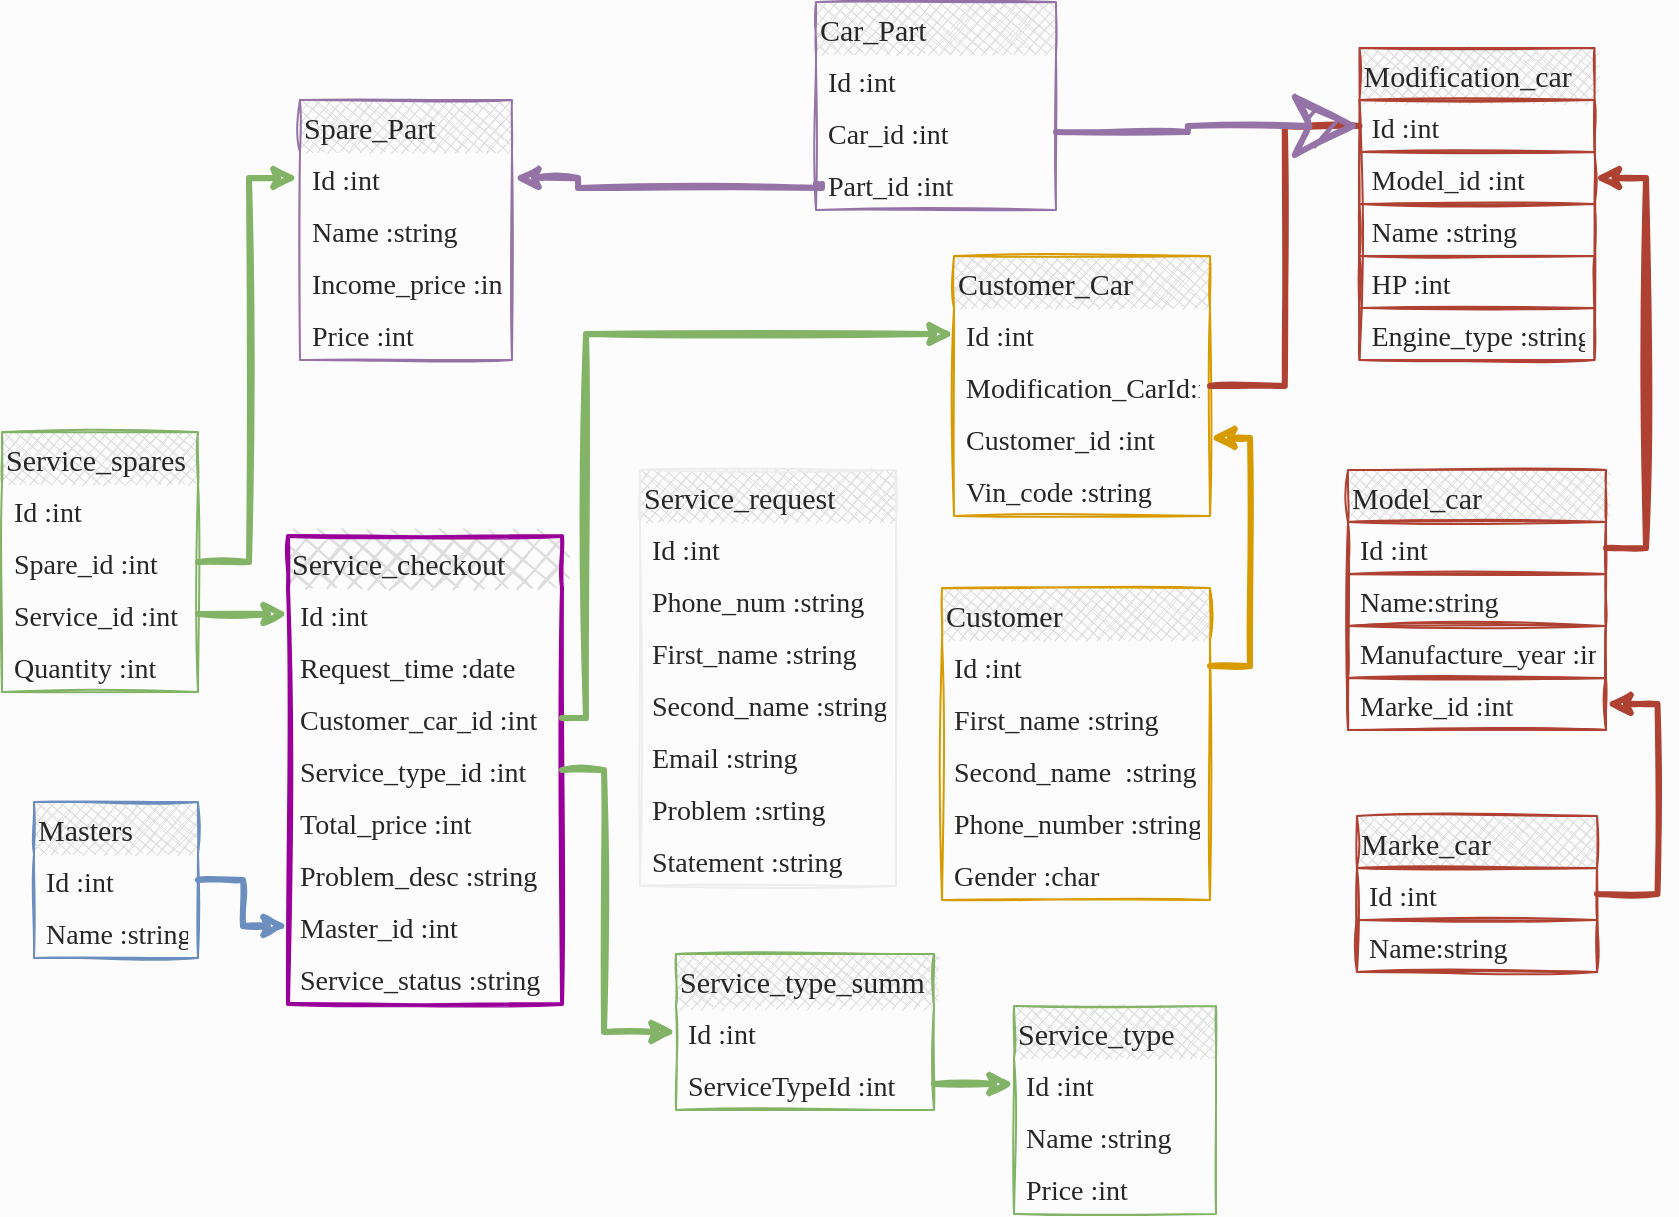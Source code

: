<mxfile version="20.0.3" type="device" pages="4"><diagram id="XUG9hjB7Op8LqetFzR1E" name="ER"><mxGraphModel dx="1822" dy="1185" grid="0" gridSize="10" guides="1" tooltips="1" connect="1" arrows="1" fold="1" page="0" pageScale="1" pageWidth="1600" pageHeight="900" background="#FCFCFC" math="0" shadow="0"><root><mxCell id="0"/><mxCell id="1" parent="0"/><mxCell id="-8JMn_8ajcYGlrusebBJ-1" value="Customer" style="swimlane;fontStyle=0;childLayout=stackLayout;horizontal=1;startSize=26;fillColor=#DEDEDE;horizontalStack=0;resizeParent=1;resizeParentMax=0;resizeLast=0;collapsible=1;marginBottom=0;sketch=1;fontFamily=Patrick Hand;fontSource=https%3A%2F%2Ffonts.googleapis.com%2Fcss%3Ffamily%3DPatrick%2BHand;strokeColor=#d79b00;shadow=0;rounded=0;swimlaneLine=0;glass=0;labelBackgroundColor=none;labelBorderColor=none;fontColor=#262626;fontSize=15;verticalAlign=middle;align=left;fillStyle=cross-hatch;" parent="1" vertex="1"><mxGeometry x="337" y="260" width="134" height="156" as="geometry"/></mxCell><mxCell id="-8JMn_8ajcYGlrusebBJ-2" value="Id :int" style="text;strokeColor=none;fillColor=none;align=left;verticalAlign=middle;spacingLeft=4;spacingRight=4;overflow=hidden;rotatable=0;points=[[0,0.5],[1,0.5]];portConstraint=eastwest;fontFamily=Patrick Hand;fontSource=https%3A%2F%2Ffonts.googleapis.com%2Fcss%3Ffamily%3DPatrick%2BHand;fontColor=#262626;swimlaneLine=0;sketch=1;fontSize=14;horizontal=1;" parent="-8JMn_8ajcYGlrusebBJ-1" vertex="1"><mxGeometry y="26" width="134" height="26" as="geometry"/></mxCell><mxCell id="-8JMn_8ajcYGlrusebBJ-3" value="First_name :string" style="text;strokeColor=none;fillColor=none;align=left;verticalAlign=middle;spacingLeft=4;spacingRight=4;overflow=hidden;rotatable=0;points=[[0,0.5],[1,0.5]];portConstraint=eastwest;fontFamily=Patrick Hand;fontSource=https%3A%2F%2Ffonts.googleapis.com%2Fcss%3Ffamily%3DPatrick%2BHand;fontColor=#262626;swimlaneLine=0;sketch=1;fontSize=14;horizontal=1;" parent="-8JMn_8ajcYGlrusebBJ-1" vertex="1"><mxGeometry y="52" width="134" height="26" as="geometry"/></mxCell><mxCell id="-8JMn_8ajcYGlrusebBJ-4" value="Second_name  :string" style="text;strokeColor=none;fillColor=none;align=left;verticalAlign=middle;spacingLeft=4;spacingRight=4;overflow=hidden;rotatable=0;points=[[0,0.5],[1,0.5]];portConstraint=eastwest;fontFamily=Patrick Hand;fontSource=https%3A%2F%2Ffonts.googleapis.com%2Fcss%3Ffamily%3DPatrick%2BHand;fontColor=#262626;swimlaneLine=0;sketch=1;fontSize=14;horizontal=1;" parent="-8JMn_8ajcYGlrusebBJ-1" vertex="1"><mxGeometry y="78" width="134" height="26" as="geometry"/></mxCell><mxCell id="-8JMn_8ajcYGlrusebBJ-5" value="Phone_number :string" style="text;strokeColor=none;fillColor=none;align=left;verticalAlign=middle;spacingLeft=4;spacingRight=4;overflow=hidden;rotatable=0;points=[[0,0.5],[1,0.5]];portConstraint=eastwest;fontFamily=Patrick Hand;fontSource=https%3A%2F%2Ffonts.googleapis.com%2Fcss%3Ffamily%3DPatrick%2BHand;fontColor=#262626;swimlaneLine=0;sketch=1;fontSize=14;horizontal=1;" parent="-8JMn_8ajcYGlrusebBJ-1" vertex="1"><mxGeometry y="104" width="134" height="26" as="geometry"/></mxCell><mxCell id="-8JMn_8ajcYGlrusebBJ-6" value="Gender :char" style="text;strokeColor=none;fillColor=none;align=left;verticalAlign=middle;spacingLeft=4;spacingRight=4;overflow=hidden;rotatable=0;points=[[0,0.5],[1,0.5]];portConstraint=eastwest;fontFamily=Patrick Hand;fontSource=https%3A%2F%2Ffonts.googleapis.com%2Fcss%3Ffamily%3DPatrick%2BHand;fontColor=#262626;swimlaneLine=0;sketch=1;fontSize=14;horizontal=1;" parent="-8JMn_8ajcYGlrusebBJ-1" vertex="1"><mxGeometry y="130" width="134" height="26" as="geometry"/></mxCell><mxCell id="-8JMn_8ajcYGlrusebBJ-10" value="Customer_Car" style="swimlane;fontStyle=0;childLayout=stackLayout;horizontal=1;startSize=26;fillColor=#DEDEDE;horizontalStack=0;resizeParent=1;resizeParentMax=0;resizeLast=0;collapsible=1;marginBottom=0;sketch=1;fontFamily=Patrick Hand;fontSource=https%3A%2F%2Ffonts.googleapis.com%2Fcss%3Ffamily%3DPatrick%2BHand;strokeColor=#d79b00;shadow=0;rounded=0;swimlaneLine=0;glass=0;labelBackgroundColor=none;labelBorderColor=none;fontColor=#262626;fontSize=15;verticalAlign=middle;align=left;fillStyle=cross-hatch;" parent="1" vertex="1"><mxGeometry x="343" y="94" width="128" height="130" as="geometry"/></mxCell><mxCell id="-8JMn_8ajcYGlrusebBJ-11" value="Id :int" style="text;strokeColor=none;fillColor=none;align=left;verticalAlign=middle;spacingLeft=4;spacingRight=4;overflow=hidden;rotatable=0;points=[[0,0.5],[1,0.5]];portConstraint=eastwest;fontFamily=Patrick Hand;fontSource=https%3A%2F%2Ffonts.googleapis.com%2Fcss%3Ffamily%3DPatrick%2BHand;fontColor=#262626;swimlaneLine=0;sketch=1;fontSize=14;horizontal=1;" parent="-8JMn_8ajcYGlrusebBJ-10" vertex="1"><mxGeometry y="26" width="128" height="26" as="geometry"/></mxCell><mxCell id="-8JMn_8ajcYGlrusebBJ-12" value="Modification_CarId:int" style="text;strokeColor=none;fillColor=none;align=left;verticalAlign=middle;spacingLeft=4;spacingRight=4;overflow=hidden;rotatable=0;points=[[0,0.5],[1,0.5]];portConstraint=eastwest;fontFamily=Patrick Hand;fontSource=https%3A%2F%2Ffonts.googleapis.com%2Fcss%3Ffamily%3DPatrick%2BHand;fontColor=#262626;swimlaneLine=0;sketch=1;fontSize=14;horizontal=1;" parent="-8JMn_8ajcYGlrusebBJ-10" vertex="1"><mxGeometry y="52" width="128" height="26" as="geometry"/></mxCell><mxCell id="-8JMn_8ajcYGlrusebBJ-13" value="Customer_id :int" style="text;strokeColor=none;fillColor=none;align=left;verticalAlign=middle;spacingLeft=4;spacingRight=4;overflow=hidden;rotatable=0;points=[[0,0.5],[1,0.5]];portConstraint=eastwest;fontFamily=Patrick Hand;fontSource=https%3A%2F%2Ffonts.googleapis.com%2Fcss%3Ffamily%3DPatrick%2BHand;fontColor=#262626;swimlaneLine=0;sketch=1;fontSize=14;horizontal=1;" parent="-8JMn_8ajcYGlrusebBJ-10" vertex="1"><mxGeometry y="78" width="128" height="26" as="geometry"/></mxCell><mxCell id="-8JMn_8ajcYGlrusebBJ-14" value="Vin_code :string" style="text;strokeColor=none;fillColor=none;align=left;verticalAlign=middle;spacingLeft=4;spacingRight=4;overflow=hidden;rotatable=0;points=[[0,0.5],[1,0.5]];portConstraint=eastwest;fontFamily=Patrick Hand;fontSource=https%3A%2F%2Ffonts.googleapis.com%2Fcss%3Ffamily%3DPatrick%2BHand;fontColor=#262626;swimlaneLine=0;sketch=1;fontSize=14;horizontal=1;" parent="-8JMn_8ajcYGlrusebBJ-10" vertex="1"><mxGeometry y="104" width="128" height="26" as="geometry"/></mxCell><mxCell id="-8JMn_8ajcYGlrusebBJ-15" style="edgeStyle=orthogonalEdgeStyle;rounded=0;orthogonalLoop=1;jettySize=auto;html=1;exitX=1;exitY=0.5;exitDx=0;exitDy=0;entryX=1;entryY=0.5;entryDx=0;entryDy=0;fontFamily=Patrick Hand;fontSource=https%3A%2F%2Ffonts.googleapis.com%2Fcss%3Ffamily%3DPatrick%2BHand;fontSize=14;fontColor=#262626;startSize=26;sketch=1;fillColor=#ffe6cc;strokeColor=#d79b00;swimlaneLine=0;verticalAlign=middle;align=left;horizontal=1;strokeWidth=3;" parent="1" source="-8JMn_8ajcYGlrusebBJ-2" target="-8JMn_8ajcYGlrusebBJ-13" edge="1"><mxGeometry relative="1" as="geometry"/></mxCell><mxCell id="-8JMn_8ajcYGlrusebBJ-17" value="Spare_Part" style="swimlane;fontStyle=0;childLayout=stackLayout;horizontal=1;startSize=26;fillColor=#DEDEDE;horizontalStack=0;resizeParent=1;resizeParentMax=0;resizeLast=0;collapsible=1;marginBottom=0;sketch=1;fontFamily=Patrick Hand;fontSource=https%3A%2F%2Ffonts.googleapis.com%2Fcss%3Ffamily%3DPatrick%2BHand;strokeColor=#9673a6;shadow=0;rounded=0;swimlaneLine=0;glass=0;labelBackgroundColor=none;labelBorderColor=none;fontColor=#262626;fontSize=15;verticalAlign=middle;align=left;swimlaneFillColor=none;gradientColor=none;fillStyle=cross-hatch;" parent="1" vertex="1"><mxGeometry x="16" y="16" width="106" height="130" as="geometry"/></mxCell><mxCell id="-8JMn_8ajcYGlrusebBJ-18" value="Id :int" style="text;strokeColor=none;fillColor=none;align=left;verticalAlign=middle;spacingLeft=4;spacingRight=4;overflow=hidden;rotatable=0;points=[[0,0.5],[1,0.5]];portConstraint=eastwest;fontFamily=Patrick Hand;fontSource=https%3A%2F%2Ffonts.googleapis.com%2Fcss%3Ffamily%3DPatrick%2BHand;fontColor=#262626;swimlaneLine=0;sketch=1;fontSize=14;horizontal=1;perimeterSpacing=1;" parent="-8JMn_8ajcYGlrusebBJ-17" vertex="1"><mxGeometry y="26" width="106" height="26" as="geometry"/></mxCell><mxCell id="-8JMn_8ajcYGlrusebBJ-19" value="Name :string" style="text;strokeColor=none;fillColor=none;align=left;verticalAlign=middle;spacingLeft=4;spacingRight=4;overflow=hidden;rotatable=0;points=[[0,0.5],[1,0.5]];portConstraint=eastwest;fontFamily=Patrick Hand;fontSource=https%3A%2F%2Ffonts.googleapis.com%2Fcss%3Ffamily%3DPatrick%2BHand;fontColor=#262626;swimlaneLine=0;sketch=1;fontSize=14;horizontal=1;" parent="-8JMn_8ajcYGlrusebBJ-17" vertex="1"><mxGeometry y="52" width="106" height="26" as="geometry"/></mxCell><mxCell id="-8JMn_8ajcYGlrusebBJ-20" value="Income_price :int" style="text;strokeColor=none;fillColor=none;align=left;verticalAlign=middle;spacingLeft=4;spacingRight=4;overflow=hidden;rotatable=0;points=[[0,0.5],[1,0.5]];portConstraint=eastwest;fontFamily=Patrick Hand;fontSource=https%3A%2F%2Ffonts.googleapis.com%2Fcss%3Ffamily%3DPatrick%2BHand;fontColor=#262626;swimlaneLine=0;sketch=1;fontSize=14;horizontal=1;" parent="-8JMn_8ajcYGlrusebBJ-17" vertex="1"><mxGeometry y="78" width="106" height="26" as="geometry"/></mxCell><mxCell id="-8JMn_8ajcYGlrusebBJ-21" value="Price :int" style="text;strokeColor=none;fillColor=none;align=left;verticalAlign=middle;spacingLeft=4;spacingRight=4;overflow=hidden;rotatable=0;points=[[0,0.5],[1,0.5]];portConstraint=eastwest;fontFamily=Patrick Hand;fontSource=https%3A%2F%2Ffonts.googleapis.com%2Fcss%3Ffamily%3DPatrick%2BHand;fontColor=#262626;swimlaneLine=0;sketch=1;fontSize=14;horizontal=1;" parent="-8JMn_8ajcYGlrusebBJ-17" vertex="1"><mxGeometry y="104" width="106" height="26" as="geometry"/></mxCell><mxCell id="-8JMn_8ajcYGlrusebBJ-22" value="Car_Part" style="swimlane;fontStyle=0;childLayout=stackLayout;horizontal=1;startSize=26;fillColor=#DEDEDE;horizontalStack=0;resizeParent=1;resizeParentMax=0;resizeLast=0;collapsible=1;marginBottom=0;sketch=1;fontFamily=Patrick Hand;fontSource=https%3A%2F%2Ffonts.googleapis.com%2Fcss%3Ffamily%3DPatrick%2BHand;strokeColor=#9673a6;shadow=0;rounded=0;swimlaneLine=0;glass=0;labelBackgroundColor=none;labelBorderColor=none;fontColor=#262626;fontSize=15;verticalAlign=middle;align=left;fillStyle=cross-hatch;" parent="1" vertex="1"><mxGeometry x="274" y="-33" width="120" height="104" as="geometry"/></mxCell><mxCell id="-8JMn_8ajcYGlrusebBJ-23" value="Id :int" style="text;strokeColor=none;fillColor=none;align=left;verticalAlign=middle;spacingLeft=4;spacingRight=4;overflow=hidden;rotatable=0;points=[[0,0.5],[1,0.5]];portConstraint=eastwest;fontFamily=Patrick Hand;fontSource=https%3A%2F%2Ffonts.googleapis.com%2Fcss%3Ffamily%3DPatrick%2BHand;fontColor=#262626;swimlaneLine=0;sketch=1;fontSize=14;horizontal=1;" parent="-8JMn_8ajcYGlrusebBJ-22" vertex="1"><mxGeometry y="26" width="120" height="26" as="geometry"/></mxCell><mxCell id="-8JMn_8ajcYGlrusebBJ-24" value="Car_id :int" style="text;strokeColor=none;fillColor=none;align=left;verticalAlign=middle;spacingLeft=4;spacingRight=4;overflow=hidden;rotatable=0;points=[[0,0.5],[1,0.5]];portConstraint=eastwest;fontFamily=Patrick Hand;fontSource=https%3A%2F%2Ffonts.googleapis.com%2Fcss%3Ffamily%3DPatrick%2BHand;fontColor=#262626;swimlaneLine=0;sketch=1;fontSize=14;horizontal=1;" parent="-8JMn_8ajcYGlrusebBJ-22" vertex="1"><mxGeometry y="52" width="120" height="26" as="geometry"/></mxCell><mxCell id="-8JMn_8ajcYGlrusebBJ-25" value="Part_id :int" style="text;strokeColor=none;fillColor=none;align=left;verticalAlign=middle;spacingLeft=4;spacingRight=4;overflow=hidden;rotatable=0;points=[[0,0.5],[1,0.5]];portConstraint=eastwest;fontFamily=Patrick Hand;fontSource=https%3A%2F%2Ffonts.googleapis.com%2Fcss%3Ffamily%3DPatrick%2BHand;fontColor=#262626;swimlaneLine=0;sketch=1;fontSize=14;horizontal=1;" parent="-8JMn_8ajcYGlrusebBJ-22" vertex="1"><mxGeometry y="78" width="120" height="26" as="geometry"/></mxCell><mxCell id="-8JMn_8ajcYGlrusebBJ-28" value="Service_type" style="swimlane;fontStyle=0;childLayout=stackLayout;horizontal=1;startSize=26;fillColor=#DEDEDE;horizontalStack=0;resizeParent=1;resizeParentMax=0;resizeLast=0;collapsible=1;marginBottom=0;sketch=1;fontFamily=Patrick Hand;fontSource=https%3A%2F%2Ffonts.googleapis.com%2Fcss%3Ffamily%3DPatrick%2BHand;strokeColor=#82b366;shadow=0;rounded=0;swimlaneLine=0;glass=0;labelBackgroundColor=none;labelBorderColor=none;fontColor=#262626;fontSize=15;verticalAlign=middle;align=left;fillStyle=cross-hatch;" parent="1" vertex="1"><mxGeometry x="373" y="469" width="101" height="104" as="geometry"/></mxCell><mxCell id="-8JMn_8ajcYGlrusebBJ-29" value="Id :int" style="text;strokeColor=none;fillColor=none;align=left;verticalAlign=middle;spacingLeft=4;spacingRight=4;overflow=hidden;rotatable=0;points=[[0,0.5],[1,0.5]];portConstraint=eastwest;fontFamily=Patrick Hand;fontSource=https%3A%2F%2Ffonts.googleapis.com%2Fcss%3Ffamily%3DPatrick%2BHand;fontColor=#262626;swimlaneLine=0;sketch=1;fontSize=14;horizontal=1;" parent="-8JMn_8ajcYGlrusebBJ-28" vertex="1"><mxGeometry y="26" width="101" height="26" as="geometry"/></mxCell><mxCell id="-8JMn_8ajcYGlrusebBJ-30" value="Name :string" style="text;strokeColor=none;fillColor=none;align=left;verticalAlign=middle;spacingLeft=4;spacingRight=4;overflow=hidden;rotatable=0;points=[[0,0.5],[1,0.5]];portConstraint=eastwest;fontFamily=Patrick Hand;fontSource=https%3A%2F%2Ffonts.googleapis.com%2Fcss%3Ffamily%3DPatrick%2BHand;fontColor=#262626;swimlaneLine=0;sketch=1;fontSize=14;horizontal=1;" parent="-8JMn_8ajcYGlrusebBJ-28" vertex="1"><mxGeometry y="52" width="101" height="26" as="geometry"/></mxCell><mxCell id="-8JMn_8ajcYGlrusebBJ-85" value="Price :int" style="text;strokeColor=none;fillColor=none;align=left;verticalAlign=middle;spacingLeft=4;spacingRight=4;overflow=hidden;rotatable=0;points=[[0,0.5],[1,0.5]];portConstraint=eastwest;fontFamily=Patrick Hand;fontSource=https%3A%2F%2Ffonts.googleapis.com%2Fcss%3Ffamily%3DPatrick%2BHand;fontColor=#262626;swimlaneLine=0;sketch=1;fontSize=14;horizontal=1;" parent="-8JMn_8ajcYGlrusebBJ-28" vertex="1"><mxGeometry y="78" width="101" height="26" as="geometry"/></mxCell><mxCell id="-8JMn_8ajcYGlrusebBJ-32" value="Service_checkout" style="swimlane;fontStyle=0;childLayout=stackLayout;horizontal=1;startSize=26;fillColor=#DEDEDE;horizontalStack=0;resizeParent=1;resizeParentMax=0;resizeLast=0;collapsible=1;marginBottom=0;sketch=1;fontFamily=Patrick Hand;fontSource=https%3A%2F%2Ffonts.googleapis.com%2Fcss%3Ffamily%3DPatrick%2BHand;strokeColor=#990099;shadow=0;rounded=0;swimlaneLine=0;glass=0;labelBackgroundColor=none;labelBorderColor=none;fontColor=#262626;fontSize=15;verticalAlign=middle;align=left;strokeWidth=2;fillStyle=cross-hatch;" parent="1" vertex="1"><mxGeometry x="10" y="234" width="137" height="234" as="geometry"/></mxCell><mxCell id="-8JMn_8ajcYGlrusebBJ-33" value="Id :int" style="text;strokeColor=none;fillColor=none;align=left;verticalAlign=middle;spacingLeft=4;spacingRight=4;overflow=hidden;rotatable=0;points=[[0,0.5],[1,0.5]];portConstraint=eastwest;fontFamily=Patrick Hand;fontSource=https%3A%2F%2Ffonts.googleapis.com%2Fcss%3Ffamily%3DPatrick%2BHand;fontColor=#262626;swimlaneLine=0;sketch=1;fontSize=14;horizontal=1;" parent="-8JMn_8ajcYGlrusebBJ-32" vertex="1"><mxGeometry y="26" width="137" height="26" as="geometry"/></mxCell><mxCell id="0lIOsx8_JUGT4X-kyYwP-1" value="Request_time :date" style="text;strokeColor=none;fillColor=none;align=left;verticalAlign=middle;spacingLeft=4;spacingRight=4;overflow=hidden;rotatable=0;points=[[0,0.5],[1,0.5]];portConstraint=eastwest;fontFamily=Patrick Hand;fontSource=https%3A%2F%2Ffonts.googleapis.com%2Fcss%3Ffamily%3DPatrick%2BHand;fontColor=#262626;swimlaneLine=0;sketch=1;fontSize=14;horizontal=1;" parent="-8JMn_8ajcYGlrusebBJ-32" vertex="1"><mxGeometry y="52" width="137" height="26" as="geometry"/></mxCell><mxCell id="-8JMn_8ajcYGlrusebBJ-34" value="Customer_car_id :int" style="text;strokeColor=none;fillColor=none;align=left;verticalAlign=middle;spacingLeft=4;spacingRight=4;overflow=hidden;rotatable=0;points=[[0,0.5],[1,0.5]];portConstraint=eastwest;fontFamily=Patrick Hand;fontSource=https%3A%2F%2Ffonts.googleapis.com%2Fcss%3Ffamily%3DPatrick%2BHand;fontColor=#262626;swimlaneLine=0;sketch=1;fontSize=14;horizontal=1;" parent="-8JMn_8ajcYGlrusebBJ-32" vertex="1"><mxGeometry y="78" width="137" height="26" as="geometry"/></mxCell><mxCell id="-8JMn_8ajcYGlrusebBJ-35" value="Service_type_id :int" style="text;strokeColor=none;fillColor=none;align=left;verticalAlign=middle;spacingLeft=4;spacingRight=4;overflow=hidden;rotatable=0;points=[[0,0.5],[1,0.5]];portConstraint=eastwest;fontFamily=Patrick Hand;fontSource=https%3A%2F%2Ffonts.googleapis.com%2Fcss%3Ffamily%3DPatrick%2BHand;fontColor=#262626;swimlaneLine=0;sketch=1;fontSize=14;horizontal=1;" parent="-8JMn_8ajcYGlrusebBJ-32" vertex="1"><mxGeometry y="104" width="137" height="26" as="geometry"/></mxCell><mxCell id="-8JMn_8ajcYGlrusebBJ-36" value="Total_price :int" style="text;strokeColor=none;fillColor=none;align=left;verticalAlign=middle;spacingLeft=4;spacingRight=4;overflow=hidden;rotatable=0;points=[[0,0.5],[1,0.5]];portConstraint=eastwest;fontFamily=Patrick Hand;fontSource=https%3A%2F%2Ffonts.googleapis.com%2Fcss%3Ffamily%3DPatrick%2BHand;fontColor=#262626;swimlaneLine=0;sketch=1;fontSize=14;horizontal=1;" parent="-8JMn_8ajcYGlrusebBJ-32" vertex="1"><mxGeometry y="130" width="137" height="26" as="geometry"/></mxCell><mxCell id="-8JMn_8ajcYGlrusebBJ-37" value="Problem_desc :string" style="text;strokeColor=none;fillColor=none;align=left;verticalAlign=middle;spacingLeft=4;spacingRight=4;overflow=hidden;rotatable=0;points=[[0,0.5],[1,0.5]];portConstraint=eastwest;fontFamily=Patrick Hand;fontSource=https%3A%2F%2Ffonts.googleapis.com%2Fcss%3Ffamily%3DPatrick%2BHand;fontColor=#262626;swimlaneLine=0;sketch=1;fontSize=14;horizontal=1;" parent="-8JMn_8ajcYGlrusebBJ-32" vertex="1"><mxGeometry y="156" width="137" height="26" as="geometry"/></mxCell><mxCell id="-8JMn_8ajcYGlrusebBJ-38" value="Master_id :int" style="text;strokeColor=none;fillColor=none;align=left;verticalAlign=middle;spacingLeft=4;spacingRight=4;overflow=hidden;rotatable=0;points=[[0,0.5],[1,0.5]];portConstraint=eastwest;fontFamily=Patrick Hand;fontSource=https%3A%2F%2Ffonts.googleapis.com%2Fcss%3Ffamily%3DPatrick%2BHand;fontColor=#262626;swimlaneLine=0;sketch=1;fontSize=14;horizontal=1;" parent="-8JMn_8ajcYGlrusebBJ-32" vertex="1"><mxGeometry y="182" width="137" height="26" as="geometry"/></mxCell><mxCell id="0lIOsx8_JUGT4X-kyYwP-2" value="Service_status :string" style="text;strokeColor=none;fillColor=none;align=left;verticalAlign=middle;spacingLeft=4;spacingRight=4;overflow=hidden;rotatable=0;points=[[0,0.5],[1,0.5]];portConstraint=eastwest;fontFamily=Patrick Hand;fontSource=https%3A%2F%2Ffonts.googleapis.com%2Fcss%3Ffamily%3DPatrick%2BHand;fontColor=#262626;swimlaneLine=0;sketch=1;fontSize=14;horizontal=1;" parent="-8JMn_8ajcYGlrusebBJ-32" vertex="1"><mxGeometry y="208" width="137" height="26" as="geometry"/></mxCell><mxCell id="-8JMn_8ajcYGlrusebBJ-40" style="rounded=0;orthogonalLoop=1;jettySize=auto;html=1;exitX=1;exitY=0.5;exitDx=0;exitDy=0;entryX=0;entryY=0.5;entryDx=0;entryDy=0;sketch=1;fillColor=#d5e8d4;strokeColor=#82b366;fontColor=#262626;swimlaneLine=0;fontSize=14;verticalAlign=middle;align=left;horizontal=1;fontFamily=Patrick Hand;fontSource=https%3A%2F%2Ffonts.googleapis.com%2Fcss%3Ffamily%3DPatrick%2BHand;strokeWidth=3;edgeStyle=orthogonalEdgeStyle;endArrow=classic;endFill=1;" parent="1" source="-8JMn_8ajcYGlrusebBJ-34" target="-8JMn_8ajcYGlrusebBJ-11" edge="1"><mxGeometry relative="1" as="geometry"><Array as="points"><mxPoint x="159" y="325"/><mxPoint x="159" y="133"/></Array></mxGeometry></mxCell><mxCell id="-8JMn_8ajcYGlrusebBJ-41" value="Service_spares" style="swimlane;fontStyle=0;childLayout=stackLayout;horizontal=1;startSize=26;fillColor=#DEDEDE;horizontalStack=0;resizeParent=1;resizeParentMax=0;resizeLast=0;collapsible=1;marginBottom=0;sketch=1;fontFamily=Patrick Hand;fontSource=https%3A%2F%2Ffonts.googleapis.com%2Fcss%3Ffamily%3DPatrick%2BHand;strokeColor=#82b366;shadow=0;rounded=0;swimlaneLine=0;glass=0;labelBackgroundColor=none;labelBorderColor=none;fontColor=#262626;fontSize=15;verticalAlign=middle;align=left;fillStyle=cross-hatch;" parent="1" vertex="1"><mxGeometry x="-133" y="182" width="98" height="130" as="geometry"/></mxCell><mxCell id="-8JMn_8ajcYGlrusebBJ-42" value="Id :int" style="text;strokeColor=none;fillColor=none;align=left;verticalAlign=middle;spacingLeft=4;spacingRight=4;overflow=hidden;rotatable=0;points=[[0,0.5],[1,0.5]];portConstraint=eastwest;fontFamily=Patrick Hand;fontSource=https%3A%2F%2Ffonts.googleapis.com%2Fcss%3Ffamily%3DPatrick%2BHand;fontColor=#262626;swimlaneLine=0;sketch=1;fontSize=14;horizontal=1;" parent="-8JMn_8ajcYGlrusebBJ-41" vertex="1"><mxGeometry y="26" width="98" height="26" as="geometry"/></mxCell><mxCell id="-8JMn_8ajcYGlrusebBJ-43" value="Spare_id :int" style="text;strokeColor=none;fillColor=none;align=left;verticalAlign=middle;spacingLeft=4;spacingRight=4;overflow=hidden;rotatable=0;points=[[0,0.5],[1,0.5]];portConstraint=eastwest;fontFamily=Patrick Hand;fontSource=https%3A%2F%2Ffonts.googleapis.com%2Fcss%3Ffamily%3DPatrick%2BHand;fontColor=#262626;swimlaneLine=0;sketch=1;fontSize=14;horizontal=1;" parent="-8JMn_8ajcYGlrusebBJ-41" vertex="1"><mxGeometry y="52" width="98" height="26" as="geometry"/></mxCell><mxCell id="-8JMn_8ajcYGlrusebBJ-44" value="Service_id :int" style="text;strokeColor=none;fillColor=none;align=left;verticalAlign=middle;spacingLeft=4;spacingRight=4;overflow=hidden;rotatable=0;points=[[0,0.5],[1,0.5]];portConstraint=eastwest;fontFamily=Patrick Hand;fontSource=https%3A%2F%2Ffonts.googleapis.com%2Fcss%3Ffamily%3DPatrick%2BHand;fontColor=#262626;swimlaneLine=0;sketch=1;fontSize=14;horizontal=1;" parent="-8JMn_8ajcYGlrusebBJ-41" vertex="1"><mxGeometry y="78" width="98" height="26" as="geometry"/></mxCell><mxCell id="-8JMn_8ajcYGlrusebBJ-45" value="Quantity :int" style="text;strokeColor=none;fillColor=none;align=left;verticalAlign=middle;spacingLeft=4;spacingRight=4;overflow=hidden;rotatable=0;points=[[0,0.5],[1,0.5]];portConstraint=eastwest;fontFamily=Patrick Hand;fontSource=https%3A%2F%2Ffonts.googleapis.com%2Fcss%3Ffamily%3DPatrick%2BHand;fontColor=#262626;swimlaneLine=0;sketch=1;fontSize=14;horizontal=1;" parent="-8JMn_8ajcYGlrusebBJ-41" vertex="1"><mxGeometry y="104" width="98" height="26" as="geometry"/></mxCell><mxCell id="-8JMn_8ajcYGlrusebBJ-46" style="edgeStyle=orthogonalEdgeStyle;rounded=0;orthogonalLoop=1;jettySize=auto;html=1;exitX=1;exitY=0.5;exitDx=0;exitDy=0;entryX=0;entryY=0.5;entryDx=0;entryDy=0;sketch=1;fillColor=#d5e8d4;strokeColor=#82b366;fontColor=#262626;swimlaneLine=0;fontSize=14;verticalAlign=middle;align=left;horizontal=1;fontFamily=Patrick Hand;fontSource=https%3A%2F%2Ffonts.googleapis.com%2Fcss%3Ffamily%3DPatrick%2BHand;strokeWidth=3;" parent="1" source="-8JMn_8ajcYGlrusebBJ-43" target="-8JMn_8ajcYGlrusebBJ-18" edge="1"><mxGeometry relative="1" as="geometry"/></mxCell><mxCell id="-8JMn_8ajcYGlrusebBJ-47" style="edgeStyle=orthogonalEdgeStyle;rounded=0;orthogonalLoop=1;jettySize=auto;html=1;exitX=1;exitY=0.5;exitDx=0;exitDy=0;entryX=0;entryY=0.5;entryDx=0;entryDy=0;sketch=1;fillColor=#d5e8d4;strokeColor=#82b366;fontColor=#262626;swimlaneLine=0;fontSize=14;verticalAlign=middle;align=left;horizontal=1;fontFamily=Patrick Hand;fontSource=https%3A%2F%2Ffonts.googleapis.com%2Fcss%3Ffamily%3DPatrick%2BHand;strokeWidth=3;endArrow=classic;endFill=1;startArrow=none;startFill=0;" parent="1" source="-8JMn_8ajcYGlrusebBJ-44" target="-8JMn_8ajcYGlrusebBJ-33" edge="1"><mxGeometry relative="1" as="geometry"/></mxCell><mxCell id="-8JMn_8ajcYGlrusebBJ-48" value="Service_request" style="swimlane;fontStyle=0;childLayout=stackLayout;horizontal=1;startSize=26;horizontalStack=0;resizeParent=1;resizeParentMax=0;resizeLast=0;collapsible=1;marginBottom=0;sketch=1;fontFamily=Patrick Hand;fontSource=https%3A%2F%2Ffonts.googleapis.com%2Fcss%3Ffamily%3DPatrick%2BHand;shadow=0;rounded=0;swimlaneLine=0;glass=0;labelBackgroundColor=none;labelBorderColor=none;fontSize=15;verticalAlign=middle;align=left;fillStyle=cross-hatch;fillColor=#DEDEDE;strokeColor=#EDEDED;fontColor=#262626;" parent="1" vertex="1"><mxGeometry x="186" y="201" width="128" height="208" as="geometry"/></mxCell><mxCell id="-8JMn_8ajcYGlrusebBJ-49" value="Id :int" style="text;strokeColor=none;fillColor=none;align=left;verticalAlign=middle;spacingLeft=4;spacingRight=4;overflow=hidden;rotatable=0;points=[[0,0.5],[1,0.5]];portConstraint=eastwest;fontFamily=Patrick Hand;fontSource=https%3A%2F%2Ffonts.googleapis.com%2Fcss%3Ffamily%3DPatrick%2BHand;fontColor=#262626;swimlaneLine=0;sketch=1;fontSize=14;horizontal=1;" parent="-8JMn_8ajcYGlrusebBJ-48" vertex="1"><mxGeometry y="26" width="128" height="26" as="geometry"/></mxCell><mxCell id="-8JMn_8ajcYGlrusebBJ-50" value="Phone_num :string" style="text;strokeColor=none;fillColor=none;align=left;verticalAlign=middle;spacingLeft=4;spacingRight=4;overflow=hidden;rotatable=0;points=[[0,0.5],[1,0.5]];portConstraint=eastwest;fontFamily=Patrick Hand;fontSource=https%3A%2F%2Ffonts.googleapis.com%2Fcss%3Ffamily%3DPatrick%2BHand;fontColor=#262626;swimlaneLine=0;sketch=1;fontSize=14;horizontal=1;" parent="-8JMn_8ajcYGlrusebBJ-48" vertex="1"><mxGeometry y="52" width="128" height="26" as="geometry"/></mxCell><mxCell id="-8JMn_8ajcYGlrusebBJ-51" value="First_name :string" style="text;strokeColor=none;fillColor=none;align=left;verticalAlign=middle;spacingLeft=4;spacingRight=4;overflow=hidden;rotatable=0;points=[[0,0.5],[1,0.5]];portConstraint=eastwest;fontFamily=Patrick Hand;fontSource=https%3A%2F%2Ffonts.googleapis.com%2Fcss%3Ffamily%3DPatrick%2BHand;fontColor=#262626;swimlaneLine=0;sketch=1;fontSize=14;horizontal=1;" parent="-8JMn_8ajcYGlrusebBJ-48" vertex="1"><mxGeometry y="78" width="128" height="26" as="geometry"/></mxCell><mxCell id="-8JMn_8ajcYGlrusebBJ-52" value="Second_name :string" style="text;strokeColor=none;fillColor=none;align=left;verticalAlign=middle;spacingLeft=4;spacingRight=4;overflow=hidden;rotatable=0;points=[[0,0.5],[1,0.5]];portConstraint=eastwest;fontFamily=Patrick Hand;fontSource=https%3A%2F%2Ffonts.googleapis.com%2Fcss%3Ffamily%3DPatrick%2BHand;fontColor=#262626;swimlaneLine=0;sketch=1;fontSize=14;horizontal=1;" parent="-8JMn_8ajcYGlrusebBJ-48" vertex="1"><mxGeometry y="104" width="128" height="26" as="geometry"/></mxCell><mxCell id="-8JMn_8ajcYGlrusebBJ-53" value="Email :string" style="text;strokeColor=none;fillColor=none;align=left;verticalAlign=middle;spacingLeft=4;spacingRight=4;overflow=hidden;rotatable=0;points=[[0,0.5],[1,0.5]];portConstraint=eastwest;fontFamily=Patrick Hand;fontSource=https%3A%2F%2Ffonts.googleapis.com%2Fcss%3Ffamily%3DPatrick%2BHand;fontColor=#262626;swimlaneLine=0;sketch=1;fontSize=14;horizontal=1;" parent="-8JMn_8ajcYGlrusebBJ-48" vertex="1"><mxGeometry y="130" width="128" height="26" as="geometry"/></mxCell><mxCell id="-8JMn_8ajcYGlrusebBJ-54" value="Problem :srting" style="text;strokeColor=none;fillColor=none;align=left;verticalAlign=middle;spacingLeft=4;spacingRight=4;overflow=hidden;rotatable=0;points=[[0,0.5],[1,0.5]];portConstraint=eastwest;fontFamily=Patrick Hand;fontSource=https%3A%2F%2Ffonts.googleapis.com%2Fcss%3Ffamily%3DPatrick%2BHand;fontColor=#262626;swimlaneLine=0;sketch=1;fontSize=14;horizontal=1;" parent="-8JMn_8ajcYGlrusebBJ-48" vertex="1"><mxGeometry y="156" width="128" height="26" as="geometry"/></mxCell><mxCell id="-8JMn_8ajcYGlrusebBJ-55" value="Statement :string" style="text;strokeColor=none;fillColor=none;align=left;verticalAlign=middle;spacingLeft=4;spacingRight=4;overflow=hidden;rotatable=0;points=[[0,0.5],[1,0.5]];portConstraint=eastwest;fontFamily=Patrick Hand;fontSource=https%3A%2F%2Ffonts.googleapis.com%2Fcss%3Ffamily%3DPatrick%2BHand;fontColor=#262626;swimlaneLine=0;sketch=1;fontSize=14;horizontal=1;" parent="-8JMn_8ajcYGlrusebBJ-48" vertex="1"><mxGeometry y="182" width="128" height="26" as="geometry"/></mxCell><mxCell id="-8JMn_8ajcYGlrusebBJ-56" value="Marke_car" style="swimlane;fontStyle=0;childLayout=stackLayout;horizontal=1;startSize=26;fillColor=#DEDEDE;horizontalStack=0;resizeParent=1;resizeParentMax=0;resizeLast=0;collapsible=1;marginBottom=0;sketch=1;fontFamily=Patrick Hand;fontSource=https%3A%2F%2Ffonts.googleapis.com%2Fcss%3Ffamily%3DPatrick%2BHand;strokeColor=#ae4132;shadow=0;rounded=0;swimlaneLine=1;glass=0;labelBackgroundColor=none;labelBorderColor=none;fontSize=15;verticalAlign=middle;align=left;fontColor=#262626;fillStyle=cross-hatch;" parent="1" vertex="1"><mxGeometry x="544.5" y="374" width="120" height="78" as="geometry"/></mxCell><mxCell id="-8JMn_8ajcYGlrusebBJ-57" value="Id :int" style="text;strokeColor=#ae4132;fillColor=none;align=left;verticalAlign=middle;spacingLeft=4;spacingRight=4;overflow=hidden;rotatable=0;points=[[0,0.5],[1,0.5]];portConstraint=eastwest;fontFamily=Patrick Hand;fontSource=https%3A%2F%2Ffonts.googleapis.com%2Fcss%3Ffamily%3DPatrick%2BHand;swimlaneLine=1;sketch=1;fontSize=14;horizontal=1;labelBackgroundColor=none;fontColor=#262626;" parent="-8JMn_8ajcYGlrusebBJ-56" vertex="1"><mxGeometry y="26" width="120" height="26" as="geometry"/></mxCell><mxCell id="-8JMn_8ajcYGlrusebBJ-58" value="Name:string" style="text;strokeColor=#ae4132;fillColor=none;align=left;verticalAlign=middle;spacingLeft=4;spacingRight=4;overflow=hidden;rotatable=0;points=[[0,0.5],[1,0.5]];portConstraint=eastwest;fontFamily=Patrick Hand;fontSource=https%3A%2F%2Ffonts.googleapis.com%2Fcss%3Ffamily%3DPatrick%2BHand;swimlaneLine=1;sketch=1;fontSize=14;horizontal=1;labelBackgroundColor=none;fontColor=#262626;" parent="-8JMn_8ajcYGlrusebBJ-56" vertex="1"><mxGeometry y="52" width="120" height="26" as="geometry"/></mxCell><mxCell id="-8JMn_8ajcYGlrusebBJ-59" value="Model_car" style="swimlane;fontStyle=0;childLayout=stackLayout;horizontal=1;startSize=26;fillColor=#DEDEDE;horizontalStack=0;resizeParent=1;resizeParentMax=0;resizeLast=0;collapsible=1;marginBottom=0;sketch=1;fontFamily=Patrick Hand;fontSource=https%3A%2F%2Ffonts.googleapis.com%2Fcss%3Ffamily%3DPatrick%2BHand;strokeColor=#ae4132;shadow=0;rounded=0;swimlaneLine=1;glass=0;labelBackgroundColor=none;labelBorderColor=none;fontSize=15;verticalAlign=middle;align=left;fontColor=#262626;fillStyle=cross-hatch;" parent="1" vertex="1"><mxGeometry x="540" y="201" width="129" height="130" as="geometry"/></mxCell><mxCell id="-8JMn_8ajcYGlrusebBJ-60" value="Id :int" style="text;strokeColor=#ae4132;fillColor=none;align=left;verticalAlign=middle;spacingLeft=4;spacingRight=4;overflow=hidden;rotatable=0;points=[[0,0.5],[1,0.5]];portConstraint=eastwest;fontFamily=Patrick Hand;fontSource=https%3A%2F%2Ffonts.googleapis.com%2Fcss%3Ffamily%3DPatrick%2BHand;swimlaneLine=1;sketch=1;fontSize=14;horizontal=1;labelBackgroundColor=none;fontColor=#262626;" parent="-8JMn_8ajcYGlrusebBJ-59" vertex="1"><mxGeometry y="26" width="129" height="26" as="geometry"/></mxCell><mxCell id="-8JMn_8ajcYGlrusebBJ-61" value="Name:string" style="text;strokeColor=#ae4132;fillColor=none;align=left;verticalAlign=middle;spacingLeft=4;spacingRight=4;overflow=hidden;rotatable=0;points=[[0,0.5],[1,0.5]];portConstraint=eastwest;fontFamily=Patrick Hand;fontSource=https%3A%2F%2Ffonts.googleapis.com%2Fcss%3Ffamily%3DPatrick%2BHand;swimlaneLine=1;sketch=1;fontSize=14;horizontal=1;labelBackgroundColor=none;fontColor=#262626;" parent="-8JMn_8ajcYGlrusebBJ-59" vertex="1"><mxGeometry y="52" width="129" height="26" as="geometry"/></mxCell><mxCell id="-8JMn_8ajcYGlrusebBJ-62" value="Manufacture_year :int" style="text;strokeColor=#ae4132;fillColor=none;align=left;verticalAlign=middle;spacingLeft=4;spacingRight=4;overflow=hidden;rotatable=0;points=[[0,0.5],[1,0.5]];portConstraint=eastwest;fontFamily=Patrick Hand;fontSource=https%3A%2F%2Ffonts.googleapis.com%2Fcss%3Ffamily%3DPatrick%2BHand;swimlaneLine=1;sketch=1;fontSize=14;horizontal=1;labelBackgroundColor=none;fontColor=#262626;" parent="-8JMn_8ajcYGlrusebBJ-59" vertex="1"><mxGeometry y="78" width="129" height="26" as="geometry"/></mxCell><mxCell id="-8JMn_8ajcYGlrusebBJ-63" value="Marke_id :int" style="text;strokeColor=#ae4132;fillColor=none;align=left;verticalAlign=middle;spacingLeft=4;spacingRight=4;overflow=hidden;rotatable=0;points=[[0,0.5],[1,0.5]];portConstraint=eastwest;fontFamily=Patrick Hand;fontSource=https%3A%2F%2Ffonts.googleapis.com%2Fcss%3Ffamily%3DPatrick%2BHand;swimlaneLine=1;sketch=1;fontSize=14;horizontal=1;labelBackgroundColor=none;fontColor=#262626;" parent="-8JMn_8ajcYGlrusebBJ-59" vertex="1"><mxGeometry y="104" width="129" height="26" as="geometry"/></mxCell><mxCell id="-8JMn_8ajcYGlrusebBJ-64" value="Modification_car" style="swimlane;fontStyle=0;childLayout=stackLayout;horizontal=1;startSize=26;fillColor=#DEDEDE;horizontalStack=0;resizeParent=1;resizeParentMax=0;resizeLast=0;collapsible=1;marginBottom=0;sketch=1;fontFamily=Patrick Hand;fontSource=https%3A%2F%2Ffonts.googleapis.com%2Fcss%3Ffamily%3DPatrick%2BHand;strokeColor=#ae4132;shadow=0;rounded=0;swimlaneLine=1;glass=0;labelBackgroundColor=none;labelBorderColor=none;fontSize=15;verticalAlign=middle;align=left;fontColor=#262626;fillStyle=cross-hatch;" parent="1" vertex="1"><mxGeometry x="545.75" y="-10" width="117.5" height="156" as="geometry"/></mxCell><mxCell id="-8JMn_8ajcYGlrusebBJ-65" value="Id :int" style="text;strokeColor=#ae4132;fillColor=none;align=left;verticalAlign=middle;spacingLeft=4;spacingRight=4;overflow=hidden;rotatable=0;points=[[0,0.5],[1,0.5]];portConstraint=eastwest;fontFamily=Patrick Hand;fontSource=https%3A%2F%2Ffonts.googleapis.com%2Fcss%3Ffamily%3DPatrick%2BHand;swimlaneLine=1;sketch=1;fontSize=14;horizontal=1;labelBackgroundColor=none;fontColor=#262626;" parent="-8JMn_8ajcYGlrusebBJ-64" vertex="1"><mxGeometry y="26" width="117.5" height="26" as="geometry"/></mxCell><mxCell id="-8JMn_8ajcYGlrusebBJ-66" value="Model_id :int" style="text;strokeColor=#ae4132;fillColor=none;align=left;verticalAlign=middle;spacingLeft=4;spacingRight=4;overflow=hidden;rotatable=0;points=[[0,0.5],[1,0.5]];portConstraint=eastwest;fontFamily=Patrick Hand;fontSource=https%3A%2F%2Ffonts.googleapis.com%2Fcss%3Ffamily%3DPatrick%2BHand;swimlaneLine=1;sketch=1;fontSize=14;horizontal=1;labelBackgroundColor=none;fontColor=#262626;" parent="-8JMn_8ajcYGlrusebBJ-64" vertex="1"><mxGeometry y="52" width="117.5" height="26" as="geometry"/></mxCell><mxCell id="-8JMn_8ajcYGlrusebBJ-67" value="Name :string" style="text;strokeColor=#ae4132;fillColor=none;align=left;verticalAlign=middle;spacingLeft=4;spacingRight=4;overflow=hidden;rotatable=0;points=[[0,0.5],[1,0.5]];portConstraint=eastwest;fontFamily=Patrick Hand;fontSource=https%3A%2F%2Ffonts.googleapis.com%2Fcss%3Ffamily%3DPatrick%2BHand;swimlaneLine=1;sketch=1;fontSize=14;horizontal=1;labelBackgroundColor=none;fontColor=#262626;" parent="-8JMn_8ajcYGlrusebBJ-64" vertex="1"><mxGeometry y="78" width="117.5" height="26" as="geometry"/></mxCell><mxCell id="-8JMn_8ajcYGlrusebBJ-68" value="HP :int" style="text;strokeColor=#ae4132;fillColor=none;align=left;verticalAlign=middle;spacingLeft=4;spacingRight=4;overflow=hidden;rotatable=0;points=[[0,0.5],[1,0.5]];portConstraint=eastwest;fontFamily=Patrick Hand;fontSource=https%3A%2F%2Ffonts.googleapis.com%2Fcss%3Ffamily%3DPatrick%2BHand;swimlaneLine=1;sketch=1;fontSize=14;horizontal=1;labelBackgroundColor=none;fontColor=#262626;" parent="-8JMn_8ajcYGlrusebBJ-64" vertex="1"><mxGeometry y="104" width="117.5" height="26" as="geometry"/></mxCell><mxCell id="-8JMn_8ajcYGlrusebBJ-69" value="Engine_type :string" style="text;strokeColor=#ae4132;fillColor=none;align=left;verticalAlign=middle;spacingLeft=4;spacingRight=4;overflow=hidden;rotatable=0;points=[[0,0.5],[1,0.5]];portConstraint=eastwest;fontFamily=Patrick Hand;fontSource=https%3A%2F%2Ffonts.googleapis.com%2Fcss%3Ffamily%3DPatrick%2BHand;swimlaneLine=1;sketch=1;fontSize=14;horizontal=1;labelBackgroundColor=none;fontColor=#262626;" parent="-8JMn_8ajcYGlrusebBJ-64" vertex="1"><mxGeometry y="130" width="117.5" height="26" as="geometry"/></mxCell><mxCell id="-8JMn_8ajcYGlrusebBJ-70" style="edgeStyle=orthogonalEdgeStyle;rounded=0;sketch=1;orthogonalLoop=1;jettySize=auto;html=1;exitX=1;exitY=0.5;exitDx=0;exitDy=0;entryX=1;entryY=0.5;entryDx=0;entryDy=0;labelBackgroundColor=none;fontColor=#262626;startArrow=none;startFill=0;endArrow=classic;endFill=1;strokeColor=#ae4132;strokeWidth=3;fillColor=#fad9d5;" parent="1" source="-8JMn_8ajcYGlrusebBJ-57" target="-8JMn_8ajcYGlrusebBJ-63" edge="1"><mxGeometry relative="1" as="geometry"><Array as="points"><mxPoint x="694.75" y="413"/><mxPoint x="694.75" y="318"/></Array></mxGeometry></mxCell><mxCell id="-8JMn_8ajcYGlrusebBJ-71" style="edgeStyle=orthogonalEdgeStyle;rounded=0;sketch=1;orthogonalLoop=1;jettySize=auto;html=1;exitX=1;exitY=0.5;exitDx=0;exitDy=0;entryX=1;entryY=0.5;entryDx=0;entryDy=0;labelBackgroundColor=none;fontColor=#262626;startArrow=none;startFill=0;endArrow=classic;endFill=1;strokeColor=#ae4132;strokeWidth=3;fillColor=#fad9d5;" parent="1" source="-8JMn_8ajcYGlrusebBJ-60" target="-8JMn_8ajcYGlrusebBJ-66" edge="1"><mxGeometry relative="1" as="geometry"/></mxCell><mxCell id="-8JMn_8ajcYGlrusebBJ-72" style="edgeStyle=orthogonalEdgeStyle;rounded=0;sketch=1;orthogonalLoop=1;jettySize=auto;html=1;exitX=1;exitY=0.5;exitDx=0;exitDy=0;entryX=0;entryY=0.5;entryDx=0;entryDy=0;labelBackgroundColor=none;fontColor=#262626;startArrow=none;startFill=0;endArrow=none;endFill=0;strokeColor=#ae4132;strokeWidth=3;fillColor=#fad9d5;" parent="1" source="-8JMn_8ajcYGlrusebBJ-12" target="-8JMn_8ajcYGlrusebBJ-65" edge="1"><mxGeometry relative="1" as="geometry"><mxPoint x="532" y="55" as="sourcePoint"/></mxGeometry></mxCell><mxCell id="-8JMn_8ajcYGlrusebBJ-73" value="Masters" style="swimlane;fontStyle=0;childLayout=stackLayout;horizontal=1;startSize=26;fillColor=#DEDEDE;horizontalStack=0;resizeParent=1;resizeParentMax=0;resizeLast=0;collapsible=1;marginBottom=0;sketch=1;fontFamily=Patrick Hand;fontSource=https%3A%2F%2Ffonts.googleapis.com%2Fcss%3Ffamily%3DPatrick%2BHand;strokeColor=#6c8ebf;shadow=0;rounded=0;swimlaneLine=0;glass=0;labelBackgroundColor=none;labelBorderColor=none;fontSize=15;verticalAlign=middle;align=left;fontColor=#262626;fillStyle=cross-hatch;" parent="1" vertex="1"><mxGeometry x="-117" y="367" width="82" height="78" as="geometry"/></mxCell><mxCell id="-8JMn_8ajcYGlrusebBJ-74" value="Id :int" style="text;strokeColor=none;fillColor=none;align=left;verticalAlign=middle;spacingLeft=4;spacingRight=4;overflow=hidden;rotatable=0;points=[[0,0.5],[1,0.5]];portConstraint=eastwest;fontFamily=Patrick Hand;fontSource=https%3A%2F%2Ffonts.googleapis.com%2Fcss%3Ffamily%3DPatrick%2BHand;fontColor=#262626;swimlaneLine=0;sketch=1;fontSize=14;horizontal=1;" parent="-8JMn_8ajcYGlrusebBJ-73" vertex="1"><mxGeometry y="26" width="82" height="26" as="geometry"/></mxCell><mxCell id="-8JMn_8ajcYGlrusebBJ-75" value="Name :string" style="text;strokeColor=none;fillColor=none;align=left;verticalAlign=middle;spacingLeft=4;spacingRight=4;overflow=hidden;rotatable=0;points=[[0,0.5],[1,0.5]];portConstraint=eastwest;fontFamily=Patrick Hand;fontSource=https%3A%2F%2Ffonts.googleapis.com%2Fcss%3Ffamily%3DPatrick%2BHand;fontColor=#262626;swimlaneLine=0;sketch=1;fontSize=14;horizontal=1;" parent="-8JMn_8ajcYGlrusebBJ-73" vertex="1"><mxGeometry y="52" width="82" height="26" as="geometry"/></mxCell><mxCell id="-8JMn_8ajcYGlrusebBJ-76" style="rounded=0;orthogonalLoop=1;jettySize=auto;html=1;fontSize=14;fontFamily=Patrick Hand;align=left;strokeColor=#6c8ebf;fontColor=#262626;sketch=1;fillColor=#dae8fc;fontSource=https%3A%2F%2Ffonts.googleapis.com%2Fcss%3Ffamily%3DPatrick%2BHand;strokeWidth=3;entryX=0;entryY=0.5;entryDx=0;entryDy=0;edgeStyle=orthogonalEdgeStyle;endArrow=classic;endFill=1;" parent="1" source="-8JMn_8ajcYGlrusebBJ-74" target="-8JMn_8ajcYGlrusebBJ-38" edge="1"><mxGeometry relative="1" as="geometry"><mxPoint x="-41" y="383" as="targetPoint"/></mxGeometry></mxCell><mxCell id="-8JMn_8ajcYGlrusebBJ-77" value="Service_type_summ" style="swimlane;fontStyle=0;childLayout=stackLayout;horizontal=1;startSize=26;fillColor=#DEDEDE;horizontalStack=0;resizeParent=1;resizeParentMax=0;resizeLast=0;collapsible=1;marginBottom=0;sketch=1;fontFamily=Patrick Hand;fontSource=https%3A%2F%2Ffonts.googleapis.com%2Fcss%3Ffamily%3DPatrick%2BHand;strokeColor=#82b366;shadow=0;rounded=0;swimlaneLine=0;glass=0;labelBackgroundColor=none;labelBorderColor=none;fontColor=#262626;fontSize=15;verticalAlign=middle;align=left;fillStyle=cross-hatch;" parent="1" vertex="1"><mxGeometry x="204" y="443" width="129" height="78" as="geometry"/></mxCell><mxCell id="-8JMn_8ajcYGlrusebBJ-78" value="Id :int" style="text;strokeColor=none;fillColor=none;align=left;verticalAlign=middle;spacingLeft=4;spacingRight=4;overflow=hidden;rotatable=0;points=[[0,0.5],[1,0.5]];portConstraint=eastwest;fontFamily=Patrick Hand;fontSource=https%3A%2F%2Ffonts.googleapis.com%2Fcss%3Ffamily%3DPatrick%2BHand;fontColor=#262626;swimlaneLine=0;sketch=1;fontSize=14;horizontal=1;" parent="-8JMn_8ajcYGlrusebBJ-77" vertex="1"><mxGeometry y="26" width="129" height="26" as="geometry"/></mxCell><mxCell id="-8JMn_8ajcYGlrusebBJ-79" value="ServiceTypeId :int" style="text;strokeColor=none;fillColor=none;align=left;verticalAlign=middle;spacingLeft=4;spacingRight=4;overflow=hidden;rotatable=0;points=[[0,0.5],[1,0.5]];portConstraint=eastwest;fontFamily=Patrick Hand;fontSource=https%3A%2F%2Ffonts.googleapis.com%2Fcss%3Ffamily%3DPatrick%2BHand;fontColor=#262626;swimlaneLine=0;sketch=1;fontSize=14;horizontal=1;" parent="-8JMn_8ajcYGlrusebBJ-77" vertex="1"><mxGeometry y="52" width="129" height="26" as="geometry"/></mxCell><mxCell id="-8JMn_8ajcYGlrusebBJ-81" style="edgeStyle=orthogonalEdgeStyle;rounded=0;orthogonalLoop=1;jettySize=auto;html=1;exitX=1;exitY=0.5;exitDx=0;exitDy=0;entryX=0;entryY=0.5;entryDx=0;entryDy=0;fontSize=14;fontFamily=Patrick Hand;align=left;strokeColor=#82b366;fontColor=#262626;sketch=1;fillColor=#d5e8d4;fontSource=https%3A%2F%2Ffonts.googleapis.com%2Fcss%3Ffamily%3DPatrick%2BHand;strokeWidth=3;" parent="1" source="-8JMn_8ajcYGlrusebBJ-79" target="-8JMn_8ajcYGlrusebBJ-29" edge="1"><mxGeometry relative="1" as="geometry"/></mxCell><mxCell id="-8JMn_8ajcYGlrusebBJ-82" style="edgeStyle=orthogonalEdgeStyle;rounded=0;orthogonalLoop=1;jettySize=auto;html=1;exitX=1;exitY=0.5;exitDx=0;exitDy=0;entryX=0;entryY=0.5;entryDx=0;entryDy=0;endArrow=classic;endFill=1;fontSize=14;fontFamily=Patrick Hand;align=left;strokeColor=#82b366;fontColor=#262626;sketch=1;fillColor=#d5e8d4;fontSource=https%3A%2F%2Ffonts.googleapis.com%2Fcss%3Ffamily%3DPatrick%2BHand;strokeWidth=3;" parent="1" source="-8JMn_8ajcYGlrusebBJ-35" target="-8JMn_8ajcYGlrusebBJ-78" edge="1"><mxGeometry relative="1" as="geometry"><Array as="points"><mxPoint x="168" y="351"/><mxPoint x="168" y="482"/></Array></mxGeometry></mxCell><mxCell id="-8JMn_8ajcYGlrusebBJ-27" style="edgeStyle=orthogonalEdgeStyle;rounded=0;orthogonalLoop=1;jettySize=auto;html=1;entryX=1;entryY=0.5;entryDx=0;entryDy=0;fontFamily=Patrick Hand;fontSource=https%3A%2F%2Ffonts.googleapis.com%2Fcss%3Ffamily%3DPatrick%2BHand;fontSize=14;fontColor=#262626;startSize=26;sketch=1;fillColor=#e1d5e7;strokeColor=#9673a6;swimlaneLine=0;verticalAlign=middle;align=left;horizontal=1;strokeWidth=3;exitX=0;exitY=0.5;exitDx=0;exitDy=0;endArrow=classic;endFill=1;" parent="1" source="-8JMn_8ajcYGlrusebBJ-25" target="-8JMn_8ajcYGlrusebBJ-18" edge="1"><mxGeometry relative="1" as="geometry"><Array as="points"><mxPoint x="277" y="60"/><mxPoint x="155" y="60"/><mxPoint x="155" y="55"/></Array></mxGeometry></mxCell><mxCell id="-8JMn_8ajcYGlrusebBJ-26" style="edgeStyle=orthogonalEdgeStyle;rounded=0;orthogonalLoop=1;jettySize=auto;html=1;exitX=0;exitY=0.5;exitDx=0;exitDy=0;entryX=1;entryY=0.5;entryDx=0;entryDy=0;fontFamily=Patrick Hand;fontSource=https%3A%2F%2Ffonts.googleapis.com%2Fcss%3Ffamily%3DPatrick%2BHand;fontSize=14;fontColor=#262626;startSize=26;sketch=1;fillColor=#e1d5e7;strokeColor=#9673a6;swimlaneLine=0;verticalAlign=middle;align=left;horizontal=1;strokeWidth=3;startArrow=classic;startFill=1;endArrow=none;endFill=0;" parent="1" source="-8JMn_8ajcYGlrusebBJ-65" target="-8JMn_8ajcYGlrusebBJ-24" edge="1"><mxGeometry relative="1" as="geometry"><mxPoint x="412" y="29" as="sourcePoint"/></mxGeometry></mxCell></root></mxGraphModel></diagram><diagram id="GmgygACZkSvQV9lAJ2pU" name="User Flow"><mxGraphModel dx="1422" dy="785" grid="1" gridSize="10" guides="1" tooltips="1" connect="1" arrows="1" fold="1" page="1" pageScale="1" pageWidth="1600" pageHeight="900" math="0" shadow="0"><root><mxCell id="0"/><mxCell id="1" parent="0"/><mxCell id="mxDSjCIe3I_8_7yCcLTL-1" value="Заявку на обслуговування на сайті" style="ellipse;whiteSpace=wrap;html=1;" parent="1" vertex="1"><mxGeometry x="250" y="400" width="120" height="80" as="geometry"/></mxCell><mxCell id="Tt-hQ0lMZbOkPqkg9t87-9" value="" style="edgeStyle=orthogonalEdgeStyle;rounded=0;orthogonalLoop=1;jettySize=auto;html=1;" parent="1" source="yoNbElgIpZA985tTNBDj-2" target="Tt-hQ0lMZbOkPqkg9t87-8" edge="1"><mxGeometry relative="1" as="geometry"/></mxCell><mxCell id="yoNbElgIpZA985tTNBDj-2" value="Зв'язується з клієнтом для уточнення" style="ellipse;whiteSpace=wrap;html=1;" parent="1" vertex="1"><mxGeometry x="400" y="230" width="110" height="60" as="geometry"/></mxCell><mxCell id="Tt-hQ0lMZbOkPqkg9t87-28" value="" style="edgeStyle=none;rounded=0;orthogonalLoop=1;jettySize=auto;html=1;" parent="1" source="yoNbElgIpZA985tTNBDj-3" target="Tt-hQ0lMZbOkPqkg9t87-27" edge="1"><mxGeometry relative="1" as="geometry"/></mxCell><mxCell id="yoNbElgIpZA985tTNBDj-3" value="Призначає тип сервісу" style="ellipse;whiteSpace=wrap;html=1;" parent="1" vertex="1"><mxGeometry x="680" y="310" width="120" height="50" as="geometry"/></mxCell><mxCell id="Tt-hQ0lMZbOkPqkg9t87-16" value="Може" style="edgeStyle=none;rounded=0;orthogonalLoop=1;jettySize=auto;html=1;" parent="1" source="Tt-hQ0lMZbOkPqkg9t87-1" target="Tt-hQ0lMZbOkPqkg9t87-17" edge="1"><mxGeometry relative="1" as="geometry"><mxPoint x="240" y="530" as="targetPoint"/></mxGeometry></mxCell><mxCell id="Tt-hQ0lMZbOkPqkg9t87-1" value="Customer" style="shape=umlActor;verticalLabelPosition=bottom;verticalAlign=top;html=1;outlineConnect=0;" parent="1" vertex="1"><mxGeometry x="80" y="400" width="40" height="80" as="geometry"/></mxCell><mxCell id="Tt-hQ0lMZbOkPqkg9t87-4" value="Залишає" style="endArrow=classic;html=1;rounded=0;entryX=0;entryY=0.5;entryDx=0;entryDy=0;" parent="1" source="Tt-hQ0lMZbOkPqkg9t87-1" target="mxDSjCIe3I_8_7yCcLTL-1" edge="1"><mxGeometry width="50" height="50" relative="1" as="geometry"><mxPoint x="520" y="330" as="sourcePoint"/><mxPoint x="570" y="280" as="targetPoint"/></mxGeometry></mxCell><mxCell id="Tt-hQ0lMZbOkPqkg9t87-6" value="Обробляє" style="edgeStyle=orthogonalEdgeStyle;rounded=0;orthogonalLoop=1;jettySize=auto;html=1;" parent="1" source="Tt-hQ0lMZbOkPqkg9t87-5" target="mxDSjCIe3I_8_7yCcLTL-1" edge="1"><mxGeometry relative="1" as="geometry"/></mxCell><mxCell id="Tt-hQ0lMZbOkPqkg9t87-7" style="edgeStyle=orthogonalEdgeStyle;rounded=0;orthogonalLoop=1;jettySize=auto;html=1;entryX=0;entryY=0.5;entryDx=0;entryDy=0;" parent="1" source="Tt-hQ0lMZbOkPqkg9t87-5" target="yoNbElgIpZA985tTNBDj-2" edge="1"><mxGeometry relative="1" as="geometry"/></mxCell><mxCell id="oX5n8XlsUv2OmhvQ-Obq-2" value="Може" style="rounded=0;orthogonalLoop=1;jettySize=auto;html=1;" parent="1" source="Tt-hQ0lMZbOkPqkg9t87-5" target="oX5n8XlsUv2OmhvQ-Obq-1" edge="1"><mxGeometry relative="1" as="geometry"/></mxCell><mxCell id="Tt-hQ0lMZbOkPqkg9t87-5" value="Manager" style="shape=umlActor;verticalLabelPosition=bottom;verticalAlign=top;html=1;outlineConnect=0;" parent="1" vertex="1"><mxGeometry x="295" y="230" width="30" height="60" as="geometry"/></mxCell><mxCell id="Tt-hQ0lMZbOkPqkg9t87-12" value="Якшо потрібно" style="rounded=0;orthogonalLoop=1;jettySize=auto;html=1;" parent="1" source="Tt-hQ0lMZbOkPqkg9t87-8" target="Tt-hQ0lMZbOkPqkg9t87-11" edge="1"><mxGeometry relative="1" as="geometry"/></mxCell><mxCell id="Tt-hQ0lMZbOkPqkg9t87-13" style="rounded=0;orthogonalLoop=1;jettySize=auto;html=1;exitX=1;exitY=1;exitDx=0;exitDy=0;entryX=0;entryY=0.5;entryDx=0;entryDy=0;" parent="1" source="Tt-hQ0lMZbOkPqkg9t87-8" target="yoNbElgIpZA985tTNBDj-3" edge="1"><mxGeometry relative="1" as="geometry"/></mxCell><mxCell id="Tt-hQ0lMZbOkPqkg9t87-8" value="Створює замовлення" style="ellipse;whiteSpace=wrap;html=1;" parent="1" vertex="1"><mxGeometry x="560" y="230" width="110" height="60" as="geometry"/></mxCell><mxCell id="Tt-hQ0lMZbOkPqkg9t87-15" value="" style="edgeStyle=none;rounded=0;orthogonalLoop=1;jettySize=auto;html=1;" parent="1" source="Tt-hQ0lMZbOkPqkg9t87-11" target="Tt-hQ0lMZbOkPqkg9t87-14" edge="1"><mxGeometry relative="1" as="geometry"/></mxCell><mxCell id="Tt-hQ0lMZbOkPqkg9t87-11" value="Створює нового клієнта" style="ellipse;whiteSpace=wrap;html=1;" parent="1" vertex="1"><mxGeometry x="760" y="150" width="110" height="60" as="geometry"/></mxCell><mxCell id="Tt-hQ0lMZbOkPqkg9t87-14" value="Вказує Машину клієнта" style="ellipse;whiteSpace=wrap;html=1;" parent="1" vertex="1"><mxGeometry x="860" y="70" width="110" height="60" as="geometry"/></mxCell><mxCell id="Tt-hQ0lMZbOkPqkg9t87-20" value="Через" style="edgeStyle=none;rounded=0;orthogonalLoop=1;jettySize=auto;html=1;" parent="1" source="Tt-hQ0lMZbOkPqkg9t87-17" target="Tt-hQ0lMZbOkPqkg9t87-19" edge="1"><mxGeometry relative="1" as="geometry"/></mxCell><mxCell id="Tt-hQ0lMZbOkPqkg9t87-23" value="Через" style="edgeStyle=none;rounded=0;orthogonalLoop=1;jettySize=auto;html=1;" parent="1" source="Tt-hQ0lMZbOkPqkg9t87-17" target="Tt-hQ0lMZbOkPqkg9t87-22" edge="1"><mxGeometry relative="1" as="geometry"/></mxCell><mxCell id="Tt-hQ0lMZbOkPqkg9t87-17" value="Перевірити статус обслуговування" style="ellipse;whiteSpace=wrap;html=1;" parent="1" vertex="1"><mxGeometry x="220" y="510" width="120" height="70" as="geometry"/></mxCell><mxCell id="Tt-hQ0lMZbOkPqkg9t87-19" value="Дзвінок менеджеру" style="ellipse;whiteSpace=wrap;html=1;" parent="1" vertex="1"><mxGeometry x="220" y="660" width="120" height="60" as="geometry"/></mxCell><mxCell id="Tt-hQ0lMZbOkPqkg9t87-22" value="&amp;nbsp;Сайт, за номером замовлення" style="ellipse;whiteSpace=wrap;html=1;" parent="1" vertex="1"><mxGeometry x="410" y="590" width="120" height="70" as="geometry"/></mxCell><mxCell id="Tt-hQ0lMZbOkPqkg9t87-29" value="Під час виконання робіт" style="edgeStyle=none;rounded=0;orthogonalLoop=1;jettySize=auto;html=1;entryX=1;entryY=0;entryDx=0;entryDy=0;" parent="1" source="Tt-hQ0lMZbOkPqkg9t87-27" target="Tt-hQ0lMZbOkPqkg9t87-30" edge="1"><mxGeometry relative="1" as="geometry"><mxPoint x="780" y="460" as="targetPoint"/></mxGeometry></mxCell><mxCell id="Tt-hQ0lMZbOkPqkg9t87-27" value="Призначає Майстра для виконання робіт" style="ellipse;whiteSpace=wrap;html=1;" parent="1" vertex="1"><mxGeometry x="840" y="310" width="170" height="60" as="geometry"/></mxCell><mxCell id="Tt-hQ0lMZbOkPqkg9t87-33" value="Після виконнаня робіт" style="edgeStyle=none;rounded=0;orthogonalLoop=1;jettySize=auto;html=1;" parent="1" source="Tt-hQ0lMZbOkPqkg9t87-30" target="Tt-hQ0lMZbOkPqkg9t87-32" edge="1"><mxGeometry relative="1" as="geometry"/></mxCell><mxCell id="Tt-hQ0lMZbOkPqkg9t87-30" value="Змінює статус замовлення" style="ellipse;whiteSpace=wrap;html=1;" parent="1" vertex="1"><mxGeometry x="660" y="410" width="120" height="50" as="geometry"/></mxCell><mxCell id="Tt-hQ0lMZbOkPqkg9t87-35" value="" style="edgeStyle=none;rounded=0;orthogonalLoop=1;jettySize=auto;html=1;" parent="1" source="Tt-hQ0lMZbOkPqkg9t87-32" target="Tt-hQ0lMZbOkPqkg9t87-34" edge="1"><mxGeometry relative="1" as="geometry"/></mxCell><mxCell id="Tt-hQ0lMZbOkPqkg9t87-32" value="Заповнює замовлення" style="ellipse;whiteSpace=wrap;html=1;" parent="1" vertex="1"><mxGeometry x="480" y="305" width="120" height="60" as="geometry"/></mxCell><mxCell id="Tt-hQ0lMZbOkPqkg9t87-34" value="Інформує клієнта&amp;nbsp;" style="ellipse;whiteSpace=wrap;html=1;" parent="1" vertex="1"><mxGeometry x="430" y="450" width="120" height="40" as="geometry"/></mxCell><mxCell id="oX5n8XlsUv2OmhvQ-Obq-1" value="Додавати, видаляти, змінювати дані в БД" style="ellipse;whiteSpace=wrap;html=1;verticalAlign=top;" parent="1" vertex="1"><mxGeometry x="370" y="130" width="170" height="40" as="geometry"/></mxCell></root></mxGraphModel></diagram><diagram id="Ea2XEO3UoglZG9phMiU5" name="DP"><mxGraphModel dx="1422" dy="785" grid="1" gridSize="10" guides="1" tooltips="1" connect="1" arrows="1" fold="1" page="1" pageScale="1" pageWidth="1600" pageHeight="900" math="0" shadow="0"><root><mxCell id="0"/><mxCell id="1" parent="0"/><mxCell id="ia2OI6nQCYqm9aEUSmks-1" value="" style="rounded=0;whiteSpace=wrap;html=1;" vertex="1" parent="1"><mxGeometry x="340" y="90" width="780" height="620" as="geometry"/></mxCell><mxCell id="ia2OI6nQCYqm9aEUSmks-2" value="&lt;font style=&quot;font-size: 21px;&quot;&gt;Система&lt;/font&gt;" style="text;html=1;strokeColor=none;fillColor=none;align=center;verticalAlign=middle;whiteSpace=wrap;rounded=0;" vertex="1" parent="1"><mxGeometry x="700" y="100" width="60" height="30" as="geometry"/></mxCell><mxCell id="ia2OI6nQCYqm9aEUSmks-7" style="rounded=0;orthogonalLoop=1;jettySize=auto;html=1;fontSize=21;entryX=0;entryY=0.5;entryDx=0;entryDy=0;endArrow=open;endFill=0;endSize=11;" edge="1" parent="1" source="ia2OI6nQCYqm9aEUSmks-3" target="ia2OI6nQCYqm9aEUSmks-5"><mxGeometry relative="1" as="geometry"/></mxCell><mxCell id="ia2OI6nQCYqm9aEUSmks-8" style="rounded=0;orthogonalLoop=1;jettySize=auto;html=1;entryX=0;entryY=0.5;entryDx=0;entryDy=0;fontSize=21;endArrow=open;endFill=0;endSize=11;shadow=1;" edge="1" parent="1" source="ia2OI6nQCYqm9aEUSmks-3" target="ia2OI6nQCYqm9aEUSmks-6"><mxGeometry relative="1" as="geometry"/></mxCell><mxCell id="ia2OI6nQCYqm9aEUSmks-3" value="Клієнт" style="shape=umlActor;verticalLabelPosition=bottom;verticalAlign=top;html=1;outlineConnect=0;fontSize=21;" vertex="1" parent="1"><mxGeometry x="240" y="200" width="40" height="80" as="geometry"/></mxCell><mxCell id="ia2OI6nQCYqm9aEUSmks-29" style="edgeStyle=none;rounded=0;orthogonalLoop=1;jettySize=auto;html=1;entryX=0;entryY=0.5;entryDx=0;entryDy=0;shadow=1;labelBackgroundColor=none;fontSize=17;endArrow=open;endFill=0;endSize=11;strokeWidth=1;" edge="1" parent="1" source="ia2OI6nQCYqm9aEUSmks-4" target="ia2OI6nQCYqm9aEUSmks-16"><mxGeometry relative="1" as="geometry"/></mxCell><mxCell id="ia2OI6nQCYqm9aEUSmks-30" style="edgeStyle=none;rounded=0;orthogonalLoop=1;jettySize=auto;html=1;entryX=0;entryY=0.5;entryDx=0;entryDy=0;shadow=1;labelBackgroundColor=none;fontSize=17;endArrow=open;endFill=0;endSize=11;strokeWidth=1;" edge="1" parent="1" source="ia2OI6nQCYqm9aEUSmks-4" target="ia2OI6nQCYqm9aEUSmks-17"><mxGeometry relative="1" as="geometry"/></mxCell><mxCell id="ia2OI6nQCYqm9aEUSmks-4" value="Менеджер" style="shape=umlActor;verticalLabelPosition=bottom;verticalAlign=top;html=1;outlineConnect=0;fontSize=21;" vertex="1" parent="1"><mxGeometry x="240" y="480" width="40" height="80" as="geometry"/></mxCell><mxCell id="ia2OI6nQCYqm9aEUSmks-5" value="Залишити заявку на обслуговування" style="ellipse;whiteSpace=wrap;html=1;fontSize=21;" vertex="1" parent="1"><mxGeometry x="420" y="150" width="390" height="60" as="geometry"/></mxCell><mxCell id="ia2OI6nQCYqm9aEUSmks-6" value="Перевірити статус виконання робіт" style="ellipse;whiteSpace=wrap;html=1;fontSize=21;" vertex="1" parent="1"><mxGeometry x="415" y="230" width="400" height="60" as="geometry"/></mxCell><mxCell id="ia2OI6nQCYqm9aEUSmks-9" value="Перевірити статус виконання робіт" style="ellipse;whiteSpace=wrap;html=1;fontSize=21;shadow=1;" vertex="1" parent="1"><mxGeometry x="415" y="230" width="400" height="60" as="geometry"/></mxCell><mxCell id="ia2OI6nQCYqm9aEUSmks-10" value="Залишити заявку на обслуговування" style="ellipse;whiteSpace=wrap;html=1;fontSize=21;shadow=1;" vertex="1" parent="1"><mxGeometry x="420" y="150" width="390" height="60" as="geometry"/></mxCell><mxCell id="ia2OI6nQCYqm9aEUSmks-11" style="rounded=0;orthogonalLoop=1;jettySize=auto;html=1;fontSize=21;entryX=0;entryY=0.5;entryDx=0;entryDy=0;endArrow=open;endFill=0;endSize=11;shadow=1;" edge="1" target="ia2OI6nQCYqm9aEUSmks-10" parent="1"><mxGeometry relative="1" as="geometry"><mxPoint x="280" y="232.5" as="sourcePoint"/></mxGeometry></mxCell><mxCell id="ia2OI6nQCYqm9aEUSmks-25" value="&lt;span style=&quot;color: rgb(0, 0, 0); font-family: Helvetica; font-size: 17px; font-style: normal; font-variant-ligatures: normal; font-variant-caps: normal; font-weight: 400; letter-spacing: normal; orphans: 2; text-align: center; text-indent: 0px; text-transform: none; widows: 2; word-spacing: 0px; -webkit-text-stroke-width: 0px; text-decoration-thickness: initial; text-decoration-style: initial; text-decoration-color: initial; float: none; display: inline !important;&quot;&gt;&quot;extend&quot;&lt;/span&gt;" style="edgeStyle=none;rounded=0;orthogonalLoop=1;jettySize=auto;html=1;shadow=1;dashed=1;fontSize=17;endArrow=open;endFill=0;endSize=11;strokeWidth=2;exitX=1;exitY=0;exitDx=0;exitDy=0;labelBackgroundColor=none;verticalAlign=bottom;" edge="1" parent="1" source="ia2OI6nQCYqm9aEUSmks-16" target="ia2OI6nQCYqm9aEUSmks-24"><mxGeometry x="-0.212" y="8" relative="1" as="geometry"><mxPoint y="1" as="offset"/></mxGeometry></mxCell><mxCell id="ia2OI6nQCYqm9aEUSmks-16" value="Обробляти заявки залишені на сайті автосервісу" style="ellipse;whiteSpace=wrap;html=1;shadow=1;fontSize=21;" vertex="1" parent="1"><mxGeometry x="390" y="405" width="340" height="90" as="geometry"/></mxCell><mxCell id="ia2OI6nQCYqm9aEUSmks-19" value="&quot;extend&quot;" style="edgeStyle=none;rounded=0;orthogonalLoop=1;jettySize=auto;html=1;shadow=1;fontSize=17;endArrow=open;endFill=0;endSize=11;dashed=1;strokeWidth=2;verticalAlign=bottom;horizontal=1;exitX=1;exitY=0;exitDx=0;exitDy=0;labelBackgroundColor=none;" edge="1" parent="1" source="ia2OI6nQCYqm9aEUSmks-17" target="ia2OI6nQCYqm9aEUSmks-18"><mxGeometry x="-0.073" y="9" relative="1" as="geometry"><mxPoint as="offset"/></mxGeometry></mxCell><mxCell id="ia2OI6nQCYqm9aEUSmks-17" value="Керувати записами виконання робіт" style="ellipse;whiteSpace=wrap;html=1;shadow=1;fontSize=21;" vertex="1" parent="1"><mxGeometry x="400" y="570" width="400" height="80" as="geometry"/></mxCell><mxCell id="ia2OI6nQCYqm9aEUSmks-18" value="Додавання" style="ellipse;whiteSpace=wrap;html=1;shadow=1;fontSize=21;" vertex="1" parent="1"><mxGeometry x="920" y="460" width="150" height="60" as="geometry"/></mxCell><mxCell id="ia2OI6nQCYqm9aEUSmks-20" value="Редагування" style="ellipse;whiteSpace=wrap;html=1;shadow=1;fontSize=21;" vertex="1" parent="1"><mxGeometry x="930" y="540" width="150" height="60" as="geometry"/></mxCell><mxCell id="ia2OI6nQCYqm9aEUSmks-21" value="Видалення" style="ellipse;whiteSpace=wrap;html=1;shadow=1;fontSize=21;" vertex="1" parent="1"><mxGeometry x="910" y="630" width="150" height="60" as="geometry"/></mxCell><mxCell id="ia2OI6nQCYqm9aEUSmks-22" value="&quot;extend&quot;" style="edgeStyle=none;rounded=0;orthogonalLoop=1;jettySize=auto;html=1;shadow=1;fontSize=17;endArrow=open;endFill=0;endSize=11;dashed=1;strokeWidth=2;verticalAlign=bottom;horizontal=1;entryX=0;entryY=0.5;entryDx=0;entryDy=0;exitX=1;exitY=0.5;exitDx=0;exitDy=0;labelBackgroundColor=none;" edge="1" parent="1" source="ia2OI6nQCYqm9aEUSmks-17" target="ia2OI6nQCYqm9aEUSmks-20"><mxGeometry x="-0.027" y="11" relative="1" as="geometry"><mxPoint x="691.949" y="583.512" as="sourcePoint"/><mxPoint x="884.934" y="497.337" as="targetPoint"/><mxPoint as="offset"/></mxGeometry></mxCell><mxCell id="ia2OI6nQCYqm9aEUSmks-23" value="&quot;extend&quot;" style="edgeStyle=none;rounded=0;orthogonalLoop=1;jettySize=auto;html=1;shadow=1;fontSize=17;endArrow=open;endFill=0;endSize=11;dashed=1;strokeWidth=2;verticalAlign=bottom;horizontal=1;entryX=0;entryY=0.5;entryDx=0;entryDy=0;exitX=1;exitY=1;exitDx=0;exitDy=0;labelBackgroundColor=none;" edge="1" parent="1" source="ia2OI6nQCYqm9aEUSmks-17" target="ia2OI6nQCYqm9aEUSmks-21"><mxGeometry relative="1" as="geometry"><mxPoint x="701.949" y="593.512" as="sourcePoint"/><mxPoint x="894.934" y="507.337" as="targetPoint"/></mxGeometry></mxCell><mxCell id="ia2OI6nQCYqm9aEUSmks-24" value="Зміна статусу заявки" style="ellipse;whiteSpace=wrap;html=1;shadow=1;fontSize=21;" vertex="1" parent="1"><mxGeometry x="790" y="315" width="230" height="55" as="geometry"/></mxCell><mxCell id="ia2OI6nQCYqm9aEUSmks-27" value="Видалення" style="ellipse;whiteSpace=wrap;html=1;shadow=1;fontSize=21;" vertex="1" parent="1"><mxGeometry x="840" y="390" width="180" height="55" as="geometry"/></mxCell><mxCell id="ia2OI6nQCYqm9aEUSmks-28" value="&lt;br&gt;&lt;span style=&quot;color: rgb(0, 0, 0); font-family: Helvetica; font-size: 17px; font-style: normal; font-variant-ligatures: normal; font-variant-caps: normal; font-weight: 400; letter-spacing: normal; orphans: 2; text-align: center; text-indent: 0px; text-transform: none; widows: 2; word-spacing: 0px; -webkit-text-stroke-width: 0px; text-decoration-thickness: initial; text-decoration-style: initial; text-decoration-color: initial; float: none; display: inline !important;&quot;&gt;&quot;extend&quot;&lt;/span&gt;&lt;br&gt;" style="edgeStyle=none;rounded=0;orthogonalLoop=1;jettySize=auto;html=1;shadow=1;dashed=1;fontSize=17;endArrow=open;endFill=0;endSize=11;strokeWidth=2;entryX=0;entryY=0.5;entryDx=0;entryDy=0;exitX=1;exitY=0.5;exitDx=0;exitDy=0;labelBackgroundColor=none;" edge="1" parent="1" source="ia2OI6nQCYqm9aEUSmks-16" target="ia2OI6nQCYqm9aEUSmks-27"><mxGeometry x="0.201" y="21" relative="1" as="geometry"><mxPoint x="660.767" y="421.951" as="sourcePoint"/><mxPoint x="768.06" y="376.393" as="targetPoint"/><mxPoint as="offset"/></mxGeometry></mxCell></root></mxGraphModel></diagram><diagram id="C5RBs43oDa-KdzZeNtuy" name="Page-1"><mxGraphModel dx="1422" dy="728" grid="0" gridSize="10" guides="1" tooltips="1" connect="1" arrows="1" fold="1" page="0" pageScale="1" pageWidth="1169" pageHeight="827" background="none" math="0" shadow="0"><root><mxCell id="WIyWlLk6GJQsqaUBKTNV-0"/><mxCell id="WIyWlLk6GJQsqaUBKTNV-1" parent="WIyWlLk6GJQsqaUBKTNV-0"/><mxCell id="v9Vppg4wAMcdKZhZYl5i-0" value="Customer" style="swimlane;fontStyle=0;childLayout=stackLayout;horizontal=1;startSize=26;fillColor=#616161;horizontalStack=0;resizeParent=1;resizeParentMax=0;resizeLast=0;collapsible=1;marginBottom=0;sketch=1;fontFamily=Patrick Hand;fontSource=https%3A%2F%2Ffonts.googleapis.com%2Fcss%3Ffamily%3DPatrick%2BHand;strokeColor=#d79b00;shadow=0;rounded=0;swimlaneLine=0;glass=0;labelBackgroundColor=none;labelBorderColor=none;fontColor=#D4D4D4;fontSize=15;verticalAlign=middle;align=left;" parent="WIyWlLk6GJQsqaUBKTNV-1" vertex="1"><mxGeometry x="786" y="351" width="134" height="156" as="geometry"/></mxCell><mxCell id="v9Vppg4wAMcdKZhZYl5i-1" value="Id :int" style="text;strokeColor=none;fillColor=none;align=left;verticalAlign=middle;spacingLeft=4;spacingRight=4;overflow=hidden;rotatable=0;points=[[0,0.5],[1,0.5]];portConstraint=eastwest;fontFamily=Patrick Hand;fontSource=https%3A%2F%2Ffonts.googleapis.com%2Fcss%3Ffamily%3DPatrick%2BHand;fontColor=#D4D4D4;swimlaneLine=0;sketch=1;fontSize=14;horizontal=1;" parent="v9Vppg4wAMcdKZhZYl5i-0" vertex="1"><mxGeometry y="26" width="134" height="26" as="geometry"/></mxCell><mxCell id="v9Vppg4wAMcdKZhZYl5i-2" value="First_name :string" style="text;strokeColor=none;fillColor=none;align=left;verticalAlign=middle;spacingLeft=4;spacingRight=4;overflow=hidden;rotatable=0;points=[[0,0.5],[1,0.5]];portConstraint=eastwest;fontFamily=Patrick Hand;fontSource=https%3A%2F%2Ffonts.googleapis.com%2Fcss%3Ffamily%3DPatrick%2BHand;fontColor=#D4D4D4;swimlaneLine=0;sketch=1;fontSize=14;horizontal=1;" parent="v9Vppg4wAMcdKZhZYl5i-0" vertex="1"><mxGeometry y="52" width="134" height="26" as="geometry"/></mxCell><mxCell id="v9Vppg4wAMcdKZhZYl5i-5" value="Second_name  :string" style="text;strokeColor=none;fillColor=none;align=left;verticalAlign=middle;spacingLeft=4;spacingRight=4;overflow=hidden;rotatable=0;points=[[0,0.5],[1,0.5]];portConstraint=eastwest;fontFamily=Patrick Hand;fontSource=https%3A%2F%2Ffonts.googleapis.com%2Fcss%3Ffamily%3DPatrick%2BHand;fontColor=#D4D4D4;swimlaneLine=0;sketch=1;fontSize=14;horizontal=1;" parent="v9Vppg4wAMcdKZhZYl5i-0" vertex="1"><mxGeometry y="78" width="134" height="26" as="geometry"/></mxCell><mxCell id="v9Vppg4wAMcdKZhZYl5i-3" value="Phone_number :string" style="text;strokeColor=none;fillColor=none;align=left;verticalAlign=middle;spacingLeft=4;spacingRight=4;overflow=hidden;rotatable=0;points=[[0,0.5],[1,0.5]];portConstraint=eastwest;fontFamily=Patrick Hand;fontSource=https%3A%2F%2Ffonts.googleapis.com%2Fcss%3Ffamily%3DPatrick%2BHand;fontColor=#D4D4D4;swimlaneLine=0;sketch=1;fontSize=14;horizontal=1;" parent="v9Vppg4wAMcdKZhZYl5i-0" vertex="1"><mxGeometry y="104" width="134" height="26" as="geometry"/></mxCell><mxCell id="v9Vppg4wAMcdKZhZYl5i-6" value="Gender :char" style="text;strokeColor=none;fillColor=none;align=left;verticalAlign=middle;spacingLeft=4;spacingRight=4;overflow=hidden;rotatable=0;points=[[0,0.5],[1,0.5]];portConstraint=eastwest;fontFamily=Patrick Hand;fontSource=https%3A%2F%2Ffonts.googleapis.com%2Fcss%3Ffamily%3DPatrick%2BHand;fontColor=#D4D4D4;swimlaneLine=0;sketch=1;fontSize=14;horizontal=1;" parent="v9Vppg4wAMcdKZhZYl5i-0" vertex="1"><mxGeometry y="130" width="134" height="26" as="geometry"/></mxCell><mxCell id="v9Vppg4wAMcdKZhZYl5i-8" value="Car" style="swimlane;fontStyle=0;childLayout=stackLayout;horizontal=1;startSize=26;fillColor=#8F8F8F;horizontalStack=0;resizeParent=1;resizeParentMax=0;resizeLast=0;collapsible=1;marginBottom=0;sketch=1;fontFamily=Patrick Hand;fontSource=https%3A%2F%2Ffonts.googleapis.com%2Fcss%3Ffamily%3DPatrick%2BHand;strokeColor=#ae4132;shadow=0;rounded=0;swimlaneLine=1;glass=0;labelBackgroundColor=none;labelBorderColor=none;fontSize=15;verticalAlign=middle;align=left;fontColor=#EDEDED;" parent="WIyWlLk6GJQsqaUBKTNV-1" vertex="1"><mxGeometry x="795" y="72" width="120" height="78" as="geometry"/></mxCell><mxCell id="v9Vppg4wAMcdKZhZYl5i-9" value="Id :int" style="text;strokeColor=#ae4132;fillColor=none;align=left;verticalAlign=middle;spacingLeft=4;spacingRight=4;overflow=hidden;rotatable=0;points=[[0,0.5],[1,0.5]];portConstraint=eastwest;fontFamily=Patrick Hand;fontSource=https%3A%2F%2Ffonts.googleapis.com%2Fcss%3Ffamily%3DPatrick%2BHand;swimlaneLine=1;sketch=1;fontSize=14;horizontal=1;labelBackgroundColor=none;fontColor=#EDEDED;" parent="v9Vppg4wAMcdKZhZYl5i-8" vertex="1"><mxGeometry y="26" width="120" height="26" as="geometry"/></mxCell><mxCell id="3WsNHxN_ZR_FnDVNVfqn-25" value="Modification_id : int" style="text;strokeColor=#ae4132;fillColor=none;align=left;verticalAlign=middle;spacingLeft=4;spacingRight=4;overflow=hidden;rotatable=0;points=[[0,0.5],[1,0.5]];portConstraint=eastwest;fontFamily=Patrick Hand;fontSource=https%3A%2F%2Ffonts.googleapis.com%2Fcss%3Ffamily%3DPatrick%2BHand;swimlaneLine=1;sketch=1;fontSize=14;horizontal=1;labelBackgroundColor=none;fontColor=#EDEDED;" parent="v9Vppg4wAMcdKZhZYl5i-8" vertex="1"><mxGeometry y="52" width="120" height="26" as="geometry"/></mxCell><mxCell id="v9Vppg4wAMcdKZhZYl5i-15" value="Customer_Car" style="swimlane;fontStyle=0;childLayout=stackLayout;horizontal=1;startSize=26;fillColor=#616161;horizontalStack=0;resizeParent=1;resizeParentMax=0;resizeLast=0;collapsible=1;marginBottom=0;sketch=1;fontFamily=Patrick Hand;fontSource=https%3A%2F%2Ffonts.googleapis.com%2Fcss%3Ffamily%3DPatrick%2BHand;strokeColor=#d79b00;shadow=0;rounded=0;swimlaneLine=0;glass=0;labelBackgroundColor=none;labelBorderColor=none;fontColor=#D4D4D4;fontSize=15;verticalAlign=middle;align=left;" parent="WIyWlLk6GJQsqaUBKTNV-1" vertex="1"><mxGeometry x="612" y="231" width="120" height="130" as="geometry"/></mxCell><mxCell id="5A0gySeU7c9Bq5Ky_gCV-1" value="Id :int" style="text;strokeColor=none;fillColor=none;align=left;verticalAlign=middle;spacingLeft=4;spacingRight=4;overflow=hidden;rotatable=0;points=[[0,0.5],[1,0.5]];portConstraint=eastwest;fontFamily=Patrick Hand;fontSource=https%3A%2F%2Ffonts.googleapis.com%2Fcss%3Ffamily%3DPatrick%2BHand;fontColor=#D4D4D4;swimlaneLine=0;sketch=1;fontSize=14;horizontal=1;" parent="v9Vppg4wAMcdKZhZYl5i-15" vertex="1"><mxGeometry y="26" width="120" height="26" as="geometry"/></mxCell><mxCell id="v9Vppg4wAMcdKZhZYl5i-16" value="Car_id :int" style="text;strokeColor=none;fillColor=none;align=left;verticalAlign=middle;spacingLeft=4;spacingRight=4;overflow=hidden;rotatable=0;points=[[0,0.5],[1,0.5]];portConstraint=eastwest;fontFamily=Patrick Hand;fontSource=https%3A%2F%2Ffonts.googleapis.com%2Fcss%3Ffamily%3DPatrick%2BHand;fontColor=#D4D4D4;swimlaneLine=0;sketch=1;fontSize=14;horizontal=1;" parent="v9Vppg4wAMcdKZhZYl5i-15" vertex="1"><mxGeometry y="52" width="120" height="26" as="geometry"/></mxCell><mxCell id="v9Vppg4wAMcdKZhZYl5i-17" value="Customer_id :int" style="text;strokeColor=none;fillColor=none;align=left;verticalAlign=middle;spacingLeft=4;spacingRight=4;overflow=hidden;rotatable=0;points=[[0,0.5],[1,0.5]];portConstraint=eastwest;fontFamily=Patrick Hand;fontSource=https%3A%2F%2Ffonts.googleapis.com%2Fcss%3Ffamily%3DPatrick%2BHand;fontColor=#D4D4D4;swimlaneLine=0;sketch=1;fontSize=14;horizontal=1;" parent="v9Vppg4wAMcdKZhZYl5i-15" vertex="1"><mxGeometry y="78" width="120" height="26" as="geometry"/></mxCell><mxCell id="v9Vppg4wAMcdKZhZYl5i-18" value="Vin_code :string" style="text;strokeColor=none;fillColor=none;align=left;verticalAlign=middle;spacingLeft=4;spacingRight=4;overflow=hidden;rotatable=0;points=[[0,0.5],[1,0.5]];portConstraint=eastwest;fontFamily=Patrick Hand;fontSource=https%3A%2F%2Ffonts.googleapis.com%2Fcss%3Ffamily%3DPatrick%2BHand;fontColor=#D4D4D4;swimlaneLine=0;sketch=1;fontSize=14;horizontal=1;" parent="v9Vppg4wAMcdKZhZYl5i-15" vertex="1"><mxGeometry y="104" width="120" height="26" as="geometry"/></mxCell><mxCell id="v9Vppg4wAMcdKZhZYl5i-22" style="edgeStyle=orthogonalEdgeStyle;rounded=0;orthogonalLoop=1;jettySize=auto;html=1;exitX=1;exitY=0.5;exitDx=0;exitDy=0;entryX=1;entryY=0.5;entryDx=0;entryDy=0;fontFamily=Patrick Hand;fontSource=https%3A%2F%2Ffonts.googleapis.com%2Fcss%3Ffamily%3DPatrick%2BHand;fontSize=14;fontColor=#D4D4D4;startSize=26;sketch=1;fillColor=#ffe6cc;strokeColor=#d79b00;swimlaneLine=0;verticalAlign=middle;align=left;horizontal=1;strokeWidth=3;" parent="WIyWlLk6GJQsqaUBKTNV-1" source="v9Vppg4wAMcdKZhZYl5i-1" target="v9Vppg4wAMcdKZhZYl5i-17" edge="1"><mxGeometry relative="1" as="geometry"/></mxCell><mxCell id="v9Vppg4wAMcdKZhZYl5i-23" style="edgeStyle=orthogonalEdgeStyle;rounded=0;orthogonalLoop=1;jettySize=auto;html=1;exitX=0;exitY=0.5;exitDx=0;exitDy=0;entryX=1;entryY=0.5;entryDx=0;entryDy=0;fontFamily=Patrick Hand;fontSource=https%3A%2F%2Ffonts.googleapis.com%2Fcss%3Ffamily%3DPatrick%2BHand;fontSize=14;fontColor=#D4D4D4;startSize=26;sketch=1;fillColor=#ffe6cc;strokeColor=#d79b00;swimlaneLine=0;verticalAlign=middle;align=left;horizontal=1;strokeWidth=3;endArrow=none;endFill=0;" parent="WIyWlLk6GJQsqaUBKTNV-1" source="v9Vppg4wAMcdKZhZYl5i-9" target="v9Vppg4wAMcdKZhZYl5i-16" edge="1"><mxGeometry relative="1" as="geometry"/></mxCell><mxCell id="v9Vppg4wAMcdKZhZYl5i-24" value="Spare_Part" style="swimlane;fontStyle=0;childLayout=stackLayout;horizontal=1;startSize=26;fillColor=#616161;horizontalStack=0;resizeParent=1;resizeParentMax=0;resizeLast=0;collapsible=1;marginBottom=0;sketch=1;fontFamily=Patrick Hand;fontSource=https%3A%2F%2Ffonts.googleapis.com%2Fcss%3Ffamily%3DPatrick%2BHand;strokeColor=#9673a6;shadow=0;rounded=0;swimlaneLine=0;glass=0;labelBackgroundColor=none;labelBorderColor=none;fontColor=#D4D4D4;fontSize=15;verticalAlign=middle;align=left;swimlaneFillColor=none;gradientColor=none;" parent="WIyWlLk6GJQsqaUBKTNV-1" vertex="1"><mxGeometry x="319" y="74" width="106" height="130" as="geometry"/></mxCell><mxCell id="v9Vppg4wAMcdKZhZYl5i-25" value="Id :int" style="text;strokeColor=none;fillColor=none;align=left;verticalAlign=middle;spacingLeft=4;spacingRight=4;overflow=hidden;rotatable=0;points=[[0,0.5],[1,0.5]];portConstraint=eastwest;fontFamily=Patrick Hand;fontSource=https%3A%2F%2Ffonts.googleapis.com%2Fcss%3Ffamily%3DPatrick%2BHand;fontColor=#D4D4D4;swimlaneLine=0;sketch=1;fontSize=14;horizontal=1;perimeterSpacing=1;" parent="v9Vppg4wAMcdKZhZYl5i-24" vertex="1"><mxGeometry y="26" width="106" height="26" as="geometry"/></mxCell><mxCell id="v9Vppg4wAMcdKZhZYl5i-26" value="Name :string" style="text;strokeColor=none;fillColor=none;align=left;verticalAlign=middle;spacingLeft=4;spacingRight=4;overflow=hidden;rotatable=0;points=[[0,0.5],[1,0.5]];portConstraint=eastwest;fontFamily=Patrick Hand;fontSource=https%3A%2F%2Ffonts.googleapis.com%2Fcss%3Ffamily%3DPatrick%2BHand;fontColor=#D4D4D4;swimlaneLine=0;sketch=1;fontSize=14;horizontal=1;" parent="v9Vppg4wAMcdKZhZYl5i-24" vertex="1"><mxGeometry y="52" width="106" height="26" as="geometry"/></mxCell><mxCell id="v9Vppg4wAMcdKZhZYl5i-53" value="Income_price :int" style="text;strokeColor=none;fillColor=none;align=left;verticalAlign=middle;spacingLeft=4;spacingRight=4;overflow=hidden;rotatable=0;points=[[0,0.5],[1,0.5]];portConstraint=eastwest;fontFamily=Patrick Hand;fontSource=https%3A%2F%2Ffonts.googleapis.com%2Fcss%3Ffamily%3DPatrick%2BHand;fontColor=#D4D4D4;swimlaneLine=0;sketch=1;fontSize=14;horizontal=1;" parent="v9Vppg4wAMcdKZhZYl5i-24" vertex="1"><mxGeometry y="78" width="106" height="26" as="geometry"/></mxCell><mxCell id="v9Vppg4wAMcdKZhZYl5i-27" value="Price :int" style="text;strokeColor=none;fillColor=none;align=left;verticalAlign=middle;spacingLeft=4;spacingRight=4;overflow=hidden;rotatable=0;points=[[0,0.5],[1,0.5]];portConstraint=eastwest;fontFamily=Patrick Hand;fontSource=https%3A%2F%2Ffonts.googleapis.com%2Fcss%3Ffamily%3DPatrick%2BHand;fontColor=#D4D4D4;swimlaneLine=0;sketch=1;fontSize=14;horizontal=1;" parent="v9Vppg4wAMcdKZhZYl5i-24" vertex="1"><mxGeometry y="104" width="106" height="26" as="geometry"/></mxCell><mxCell id="v9Vppg4wAMcdKZhZYl5i-31" value="Car_Part" style="swimlane;fontStyle=0;childLayout=stackLayout;horizontal=1;startSize=26;fillColor=#616161;horizontalStack=0;resizeParent=1;resizeParentMax=0;resizeLast=0;collapsible=1;marginBottom=0;sketch=1;fontFamily=Patrick Hand;fontSource=https%3A%2F%2Ffonts.googleapis.com%2Fcss%3Ffamily%3DPatrick%2BHand;strokeColor=#9673a6;shadow=0;rounded=0;swimlaneLine=0;glass=0;labelBackgroundColor=none;labelBorderColor=none;fontColor=#D4D4D4;fontSize=15;verticalAlign=middle;align=left;" parent="WIyWlLk6GJQsqaUBKTNV-1" vertex="1"><mxGeometry x="566" y="72" width="120" height="104" as="geometry"/></mxCell><mxCell id="_ncss650ZgYHdfjEylSA-0" value="Id :int" style="text;strokeColor=none;fillColor=none;align=left;verticalAlign=middle;spacingLeft=4;spacingRight=4;overflow=hidden;rotatable=0;points=[[0,0.5],[1,0.5]];portConstraint=eastwest;fontFamily=Patrick Hand;fontSource=https%3A%2F%2Ffonts.googleapis.com%2Fcss%3Ffamily%3DPatrick%2BHand;fontColor=#D4D4D4;swimlaneLine=0;sketch=1;fontSize=14;horizontal=1;" parent="v9Vppg4wAMcdKZhZYl5i-31" vertex="1"><mxGeometry y="26" width="120" height="26" as="geometry"/></mxCell><mxCell id="v9Vppg4wAMcdKZhZYl5i-32" value="Modification_id :int" style="text;strokeColor=none;fillColor=none;align=left;verticalAlign=middle;spacingLeft=4;spacingRight=4;overflow=hidden;rotatable=0;points=[[0,0.5],[1,0.5]];portConstraint=eastwest;fontFamily=Patrick Hand;fontSource=https%3A%2F%2Ffonts.googleapis.com%2Fcss%3Ffamily%3DPatrick%2BHand;fontColor=#D4D4D4;swimlaneLine=0;sketch=1;fontSize=14;horizontal=1;" parent="v9Vppg4wAMcdKZhZYl5i-31" vertex="1"><mxGeometry y="52" width="120" height="26" as="geometry"/></mxCell><mxCell id="v9Vppg4wAMcdKZhZYl5i-33" value="Part_id :int" style="text;strokeColor=none;fillColor=none;align=left;verticalAlign=middle;spacingLeft=4;spacingRight=4;overflow=hidden;rotatable=0;points=[[0,0.5],[1,0.5]];portConstraint=eastwest;fontFamily=Patrick Hand;fontSource=https%3A%2F%2Ffonts.googleapis.com%2Fcss%3Ffamily%3DPatrick%2BHand;fontColor=#D4D4D4;swimlaneLine=0;sketch=1;fontSize=14;horizontal=1;" parent="v9Vppg4wAMcdKZhZYl5i-31" vertex="1"><mxGeometry y="78" width="120" height="26" as="geometry"/></mxCell><mxCell id="v9Vppg4wAMcdKZhZYl5i-35" style="edgeStyle=orthogonalEdgeStyle;rounded=0;orthogonalLoop=1;jettySize=auto;html=1;exitX=1;exitY=0.5;exitDx=0;exitDy=0;entryX=0;entryY=0.5;entryDx=0;entryDy=0;fontFamily=Patrick Hand;fontSource=https%3A%2F%2Ffonts.googleapis.com%2Fcss%3Ffamily%3DPatrick%2BHand;fontSize=14;fontColor=#D4D4D4;startSize=26;sketch=1;fillColor=#e1d5e7;strokeColor=#9673a6;swimlaneLine=0;verticalAlign=middle;align=left;horizontal=1;strokeWidth=3;" parent="WIyWlLk6GJQsqaUBKTNV-1" source="v9Vppg4wAMcdKZhZYl5i-32" target="3WsNHxN_ZR_FnDVNVfqn-25" edge="1"><mxGeometry relative="1" as="geometry"/></mxCell><mxCell id="v9Vppg4wAMcdKZhZYl5i-36" style="edgeStyle=orthogonalEdgeStyle;rounded=0;orthogonalLoop=1;jettySize=auto;html=1;entryX=1;entryY=0.5;entryDx=0;entryDy=0;fontFamily=Patrick Hand;fontSource=https%3A%2F%2Ffonts.googleapis.com%2Fcss%3Ffamily%3DPatrick%2BHand;fontSize=14;fontColor=#D4D4D4;startSize=26;sketch=1;fillColor=#e1d5e7;strokeColor=#9673a6;swimlaneLine=0;verticalAlign=middle;align=left;horizontal=1;strokeWidth=3;exitX=0;exitY=0.5;exitDx=0;exitDy=0;" parent="WIyWlLk6GJQsqaUBKTNV-1" source="v9Vppg4wAMcdKZhZYl5i-32" target="v9Vppg4wAMcdKZhZYl5i-25" edge="1"><mxGeometry relative="1" as="geometry"><Array as="points"><mxPoint x="479" y="137"/><mxPoint x="479" y="113"/></Array><mxPoint x="525" y="163" as="sourcePoint"/></mxGeometry></mxCell><mxCell id="v9Vppg4wAMcdKZhZYl5i-37" value="Service_type" style="swimlane;fontStyle=0;childLayout=stackLayout;horizontal=1;startSize=26;fillColor=#616161;horizontalStack=0;resizeParent=1;resizeParentMax=0;resizeLast=0;collapsible=1;marginBottom=0;sketch=1;fontFamily=Patrick Hand;fontSource=https%3A%2F%2Ffonts.googleapis.com%2Fcss%3Ffamily%3DPatrick%2BHand;strokeColor=#82b366;shadow=0;rounded=0;swimlaneLine=0;glass=0;labelBackgroundColor=none;labelBorderColor=none;fontColor=#D4D4D4;fontSize=15;verticalAlign=middle;align=left;" parent="WIyWlLk6GJQsqaUBKTNV-1" vertex="1"><mxGeometry x="700" y="567" width="101" height="104" as="geometry"/></mxCell><mxCell id="v9Vppg4wAMcdKZhZYl5i-38" value="Id :int" style="text;strokeColor=none;fillColor=none;align=left;verticalAlign=middle;spacingLeft=4;spacingRight=4;overflow=hidden;rotatable=0;points=[[0,0.5],[1,0.5]];portConstraint=eastwest;fontFamily=Patrick Hand;fontSource=https%3A%2F%2Ffonts.googleapis.com%2Fcss%3Ffamily%3DPatrick%2BHand;fontColor=#D4D4D4;swimlaneLine=0;sketch=1;fontSize=14;horizontal=1;" parent="v9Vppg4wAMcdKZhZYl5i-37" vertex="1"><mxGeometry y="26" width="101" height="26" as="geometry"/></mxCell><mxCell id="v9Vppg4wAMcdKZhZYl5i-39" value="Name :string" style="text;strokeColor=none;fillColor=none;align=left;verticalAlign=middle;spacingLeft=4;spacingRight=4;overflow=hidden;rotatable=0;points=[[0,0.5],[1,0.5]];portConstraint=eastwest;fontFamily=Patrick Hand;fontSource=https%3A%2F%2Ffonts.googleapis.com%2Fcss%3Ffamily%3DPatrick%2BHand;fontColor=#D4D4D4;swimlaneLine=0;sketch=1;fontSize=14;horizontal=1;" parent="v9Vppg4wAMcdKZhZYl5i-37" vertex="1"><mxGeometry y="52" width="101" height="26" as="geometry"/></mxCell><mxCell id="v9Vppg4wAMcdKZhZYl5i-40" value="Avg_price :int" style="text;strokeColor=none;fillColor=none;align=left;verticalAlign=middle;spacingLeft=4;spacingRight=4;overflow=hidden;rotatable=0;points=[[0,0.5],[1,0.5]];portConstraint=eastwest;fontFamily=Patrick Hand;fontSource=https%3A%2F%2Ffonts.googleapis.com%2Fcss%3Ffamily%3DPatrick%2BHand;fontColor=#D4D4D4;swimlaneLine=0;sketch=1;fontSize=14;horizontal=1;" parent="v9Vppg4wAMcdKZhZYl5i-37" vertex="1"><mxGeometry y="78" width="101" height="26" as="geometry"/></mxCell><mxCell id="v9Vppg4wAMcdKZhZYl5i-41" value="Service_checkout" style="swimlane;fontStyle=0;childLayout=stackLayout;horizontal=1;startSize=26;fillColor=#616161;horizontalStack=0;resizeParent=1;resizeParentMax=0;resizeLast=0;collapsible=1;marginBottom=0;sketch=1;fontFamily=Patrick Hand;fontSource=https%3A%2F%2Ffonts.googleapis.com%2Fcss%3Ffamily%3DPatrick%2BHand;strokeColor=#82b366;shadow=0;rounded=0;swimlaneLine=0;glass=0;labelBackgroundColor=none;labelBorderColor=none;fontColor=#D4D4D4;fontSize=15;verticalAlign=middle;align=left;" parent="WIyWlLk6GJQsqaUBKTNV-1" vertex="1"><mxGeometry x="391" y="489" width="137" height="208" as="geometry"/></mxCell><mxCell id="v9Vppg4wAMcdKZhZYl5i-42" value="Id :int" style="text;strokeColor=none;fillColor=none;align=left;verticalAlign=middle;spacingLeft=4;spacingRight=4;overflow=hidden;rotatable=0;points=[[0,0.5],[1,0.5]];portConstraint=eastwest;fontFamily=Patrick Hand;fontSource=https%3A%2F%2Ffonts.googleapis.com%2Fcss%3Ffamily%3DPatrick%2BHand;fontColor=#D4D4D4;swimlaneLine=0;sketch=1;fontSize=14;horizontal=1;" parent="v9Vppg4wAMcdKZhZYl5i-41" vertex="1"><mxGeometry y="26" width="137" height="26" as="geometry"/></mxCell><mxCell id="qbYwKBflTcY_eyVzQUFk-1" value="Order_request_date :int" style="text;strokeColor=none;fillColor=none;align=left;verticalAlign=middle;spacingLeft=4;spacingRight=4;overflow=hidden;rotatable=0;points=[[0,0.5],[1,0.5]];portConstraint=eastwest;fontFamily=Patrick Hand;fontSource=https%3A%2F%2Ffonts.googleapis.com%2Fcss%3Ffamily%3DPatrick%2BHand;fontColor=#D4D4D4;swimlaneLine=0;sketch=1;fontSize=14;horizontal=1;" parent="v9Vppg4wAMcdKZhZYl5i-41" vertex="1"><mxGeometry y="52" width="137" height="26" as="geometry"/></mxCell><mxCell id="v9Vppg4wAMcdKZhZYl5i-46" value="Customer_car_id :int" style="text;strokeColor=none;fillColor=none;align=left;verticalAlign=middle;spacingLeft=4;spacingRight=4;overflow=hidden;rotatable=0;points=[[0,0.5],[1,0.5]];portConstraint=eastwest;fontFamily=Patrick Hand;fontSource=https%3A%2F%2Ffonts.googleapis.com%2Fcss%3Ffamily%3DPatrick%2BHand;fontColor=#D4D4D4;swimlaneLine=0;sketch=1;fontSize=14;horizontal=1;" parent="v9Vppg4wAMcdKZhZYl5i-41" vertex="1"><mxGeometry y="78" width="137" height="26" as="geometry"/></mxCell><mxCell id="v9Vppg4wAMcdKZhZYl5i-43" value="Service_type_id :int" style="text;strokeColor=none;fillColor=none;align=left;verticalAlign=middle;spacingLeft=4;spacingRight=4;overflow=hidden;rotatable=0;points=[[0,0.5],[1,0.5]];portConstraint=eastwest;fontFamily=Patrick Hand;fontSource=https%3A%2F%2Ffonts.googleapis.com%2Fcss%3Ffamily%3DPatrick%2BHand;fontColor=#D4D4D4;swimlaneLine=0;sketch=1;fontSize=14;horizontal=1;" parent="v9Vppg4wAMcdKZhZYl5i-41" vertex="1"><mxGeometry y="104" width="137" height="26" as="geometry"/></mxCell><mxCell id="v9Vppg4wAMcdKZhZYl5i-45" value="Total_price :int" style="text;strokeColor=none;fillColor=none;align=left;verticalAlign=middle;spacingLeft=4;spacingRight=4;overflow=hidden;rotatable=0;points=[[0,0.5],[1,0.5]];portConstraint=eastwest;fontFamily=Patrick Hand;fontSource=https%3A%2F%2Ffonts.googleapis.com%2Fcss%3Ffamily%3DPatrick%2BHand;fontColor=#D4D4D4;swimlaneLine=0;sketch=1;fontSize=14;horizontal=1;" parent="v9Vppg4wAMcdKZhZYl5i-41" vertex="1"><mxGeometry y="130" width="137" height="26" as="geometry"/></mxCell><mxCell id="5A0gySeU7c9Bq5Ky_gCV-14" value="Problem_desc :string" style="text;strokeColor=none;fillColor=none;align=left;verticalAlign=middle;spacingLeft=4;spacingRight=4;overflow=hidden;rotatable=0;points=[[0,0.5],[1,0.5]];portConstraint=eastwest;fontFamily=Patrick Hand;fontSource=https%3A%2F%2Ffonts.googleapis.com%2Fcss%3Ffamily%3DPatrick%2BHand;fontColor=#D4D4D4;swimlaneLine=0;sketch=1;fontSize=14;horizontal=1;" parent="v9Vppg4wAMcdKZhZYl5i-41" vertex="1"><mxGeometry y="156" width="137" height="26" as="geometry"/></mxCell><mxCell id="sS9gS4OjiXUzaNafSud5-8" value="Master_id :int" style="text;strokeColor=none;fillColor=none;align=left;verticalAlign=middle;spacingLeft=4;spacingRight=4;overflow=hidden;rotatable=0;points=[[0,0.5],[1,0.5]];portConstraint=eastwest;fontFamily=Patrick Hand;fontSource=https%3A%2F%2Ffonts.googleapis.com%2Fcss%3Ffamily%3DPatrick%2BHand;fontColor=#D4D4D4;swimlaneLine=0;sketch=1;fontSize=14;horizontal=1;" parent="v9Vppg4wAMcdKZhZYl5i-41" vertex="1"><mxGeometry y="182" width="137" height="26" as="geometry"/></mxCell><mxCell id="v9Vppg4wAMcdKZhZYl5i-51" style="edgeStyle=orthogonalEdgeStyle;rounded=0;orthogonalLoop=1;jettySize=auto;html=1;exitX=1;exitY=0.5;exitDx=0;exitDy=0;entryX=0;entryY=0.5;entryDx=0;entryDy=0;fontFamily=Patrick Hand;fontSource=https%3A%2F%2Ffonts.googleapis.com%2Fcss%3Ffamily%3DPatrick%2BHand;fontSize=14;fontColor=#D4D4D4;startSize=26;sketch=1;fillColor=#d5e8d4;strokeColor=#82b366;swimlaneLine=0;verticalAlign=middle;align=left;horizontal=1;strokeWidth=3;" parent="WIyWlLk6GJQsqaUBKTNV-1" source="v9Vppg4wAMcdKZhZYl5i-43" target="v9Vppg4wAMcdKZhZYl5i-38" edge="1"><mxGeometry relative="1" as="geometry"/></mxCell><mxCell id="5A0gySeU7c9Bq5Ky_gCV-2" style="edgeStyle=orthogonalEdgeStyle;rounded=0;orthogonalLoop=1;jettySize=auto;html=1;exitX=1;exitY=0.5;exitDx=0;exitDy=0;entryX=0;entryY=0.5;entryDx=0;entryDy=0;sketch=1;fillColor=#d5e8d4;strokeColor=#82b366;fontColor=#D4D4D4;swimlaneLine=0;fontSize=14;verticalAlign=middle;align=left;horizontal=1;fontFamily=Patrick Hand;fontSource=https%3A%2F%2Ffonts.googleapis.com%2Fcss%3Ffamily%3DPatrick%2BHand;strokeWidth=3;" parent="WIyWlLk6GJQsqaUBKTNV-1" source="v9Vppg4wAMcdKZhZYl5i-46" target="5A0gySeU7c9Bq5Ky_gCV-1" edge="1"><mxGeometry relative="1" as="geometry"><Array as="points"><mxPoint x="580" y="580"/><mxPoint x="580" y="270"/></Array></mxGeometry></mxCell><mxCell id="5A0gySeU7c9Bq5Ky_gCV-4" value="Service_spares" style="swimlane;fontStyle=0;childLayout=stackLayout;horizontal=1;startSize=26;fillColor=#616161;horizontalStack=0;resizeParent=1;resizeParentMax=0;resizeLast=0;collapsible=1;marginBottom=0;sketch=1;fontFamily=Patrick Hand;fontSource=https%3A%2F%2Ffonts.googleapis.com%2Fcss%3Ffamily%3DPatrick%2BHand;strokeColor=#82b366;shadow=0;rounded=0;swimlaneLine=0;glass=0;labelBackgroundColor=none;labelBorderColor=none;fontColor=#D4D4D4;fontSize=15;verticalAlign=middle;align=left;" parent="WIyWlLk6GJQsqaUBKTNV-1" vertex="1"><mxGeometry x="140" y="256" width="98" height="130" as="geometry"/></mxCell><mxCell id="5A0gySeU7c9Bq5Ky_gCV-5" value="Id :int" style="text;strokeColor=none;fillColor=none;align=left;verticalAlign=middle;spacingLeft=4;spacingRight=4;overflow=hidden;rotatable=0;points=[[0,0.5],[1,0.5]];portConstraint=eastwest;fontFamily=Patrick Hand;fontSource=https%3A%2F%2Ffonts.googleapis.com%2Fcss%3Ffamily%3DPatrick%2BHand;fontColor=#D4D4D4;swimlaneLine=0;sketch=1;fontSize=14;horizontal=1;" parent="5A0gySeU7c9Bq5Ky_gCV-4" vertex="1"><mxGeometry y="26" width="98" height="26" as="geometry"/></mxCell><mxCell id="5A0gySeU7c9Bq5Ky_gCV-6" value="Spare_id :int" style="text;strokeColor=none;fillColor=none;align=left;verticalAlign=middle;spacingLeft=4;spacingRight=4;overflow=hidden;rotatable=0;points=[[0,0.5],[1,0.5]];portConstraint=eastwest;fontFamily=Patrick Hand;fontSource=https%3A%2F%2Ffonts.googleapis.com%2Fcss%3Ffamily%3DPatrick%2BHand;fontColor=#D4D4D4;swimlaneLine=0;sketch=1;fontSize=14;horizontal=1;" parent="5A0gySeU7c9Bq5Ky_gCV-4" vertex="1"><mxGeometry y="52" width="98" height="26" as="geometry"/></mxCell><mxCell id="5A0gySeU7c9Bq5Ky_gCV-10" value="Service_id :int" style="text;strokeColor=none;fillColor=none;align=left;verticalAlign=middle;spacingLeft=4;spacingRight=4;overflow=hidden;rotatable=0;points=[[0,0.5],[1,0.5]];portConstraint=eastwest;fontFamily=Patrick Hand;fontSource=https%3A%2F%2Ffonts.googleapis.com%2Fcss%3Ffamily%3DPatrick%2BHand;fontColor=#D4D4D4;swimlaneLine=0;sketch=1;fontSize=14;horizontal=1;" parent="5A0gySeU7c9Bq5Ky_gCV-4" vertex="1"><mxGeometry y="78" width="98" height="26" as="geometry"/></mxCell><mxCell id="5A0gySeU7c9Bq5Ky_gCV-9" value="Quantity :int" style="text;strokeColor=none;fillColor=none;align=left;verticalAlign=middle;spacingLeft=4;spacingRight=4;overflow=hidden;rotatable=0;points=[[0,0.5],[1,0.5]];portConstraint=eastwest;fontFamily=Patrick Hand;fontSource=https%3A%2F%2Ffonts.googleapis.com%2Fcss%3Ffamily%3DPatrick%2BHand;fontColor=#D4D4D4;swimlaneLine=0;sketch=1;fontSize=14;horizontal=1;" parent="5A0gySeU7c9Bq5Ky_gCV-4" vertex="1"><mxGeometry y="104" width="98" height="26" as="geometry"/></mxCell><mxCell id="5A0gySeU7c9Bq5Ky_gCV-11" style="edgeStyle=orthogonalEdgeStyle;rounded=0;orthogonalLoop=1;jettySize=auto;html=1;exitX=1;exitY=0.5;exitDx=0;exitDy=0;entryX=0;entryY=0.5;entryDx=0;entryDy=0;sketch=1;fillColor=#d5e8d4;strokeColor=#82b366;fontColor=#D4D4D4;swimlaneLine=0;fontSize=14;verticalAlign=middle;align=left;horizontal=1;fontFamily=Patrick Hand;fontSource=https%3A%2F%2Ffonts.googleapis.com%2Fcss%3Ffamily%3DPatrick%2BHand;strokeWidth=3;" parent="WIyWlLk6GJQsqaUBKTNV-1" source="5A0gySeU7c9Bq5Ky_gCV-6" target="v9Vppg4wAMcdKZhZYl5i-25" edge="1"><mxGeometry relative="1" as="geometry"/></mxCell><mxCell id="5A0gySeU7c9Bq5Ky_gCV-13" style="edgeStyle=orthogonalEdgeStyle;rounded=0;orthogonalLoop=1;jettySize=auto;html=1;exitX=1;exitY=0.5;exitDx=0;exitDy=0;entryX=0;entryY=0.5;entryDx=0;entryDy=0;sketch=1;fillColor=#d5e8d4;strokeColor=#82b366;fontColor=#D4D4D4;swimlaneLine=0;fontSize=14;verticalAlign=middle;align=left;horizontal=1;fontFamily=Patrick Hand;fontSource=https%3A%2F%2Ffonts.googleapis.com%2Fcss%3Ffamily%3DPatrick%2BHand;strokeWidth=3;" parent="WIyWlLk6GJQsqaUBKTNV-1" source="5A0gySeU7c9Bq5Ky_gCV-10" target="v9Vppg4wAMcdKZhZYl5i-42" edge="1"><mxGeometry relative="1" as="geometry"><Array as="points"><mxPoint x="386" y="347"/><mxPoint x="386" y="528"/></Array></mxGeometry></mxCell><mxCell id="5A0gySeU7c9Bq5Ky_gCV-15" value="Service_request" style="swimlane;fontStyle=0;childLayout=stackLayout;horizontal=1;startSize=26;horizontalStack=0;resizeParent=1;resizeParentMax=0;resizeLast=0;collapsible=1;marginBottom=0;sketch=1;fontFamily=Patrick Hand;fontSource=https%3A%2F%2Ffonts.googleapis.com%2Fcss%3Ffamily%3DPatrick%2BHand;shadow=0;rounded=0;swimlaneLine=0;glass=0;labelBackgroundColor=none;labelBorderColor=none;fontSize=15;verticalAlign=middle;align=left;fillStyle=hachure;fillColor=#8F8F8F;strokeColor=#EDEDED;fontColor=#EDEDED;" parent="WIyWlLk6GJQsqaUBKTNV-1" vertex="1"><mxGeometry x="425" y="234" width="128" height="208" as="geometry"/></mxCell><mxCell id="5A0gySeU7c9Bq5Ky_gCV-16" value="Id :int" style="text;strokeColor=none;fillColor=none;align=left;verticalAlign=middle;spacingLeft=4;spacingRight=4;overflow=hidden;rotatable=0;points=[[0,0.5],[1,0.5]];portConstraint=eastwest;fontFamily=Patrick Hand;fontSource=https%3A%2F%2Ffonts.googleapis.com%2Fcss%3Ffamily%3DPatrick%2BHand;fontColor=#D4D4D4;swimlaneLine=0;sketch=1;fontSize=14;horizontal=1;" parent="5A0gySeU7c9Bq5Ky_gCV-15" vertex="1"><mxGeometry y="26" width="128" height="26" as="geometry"/></mxCell><mxCell id="5A0gySeU7c9Bq5Ky_gCV-20" value="Phone_num :string" style="text;strokeColor=none;fillColor=none;align=left;verticalAlign=middle;spacingLeft=4;spacingRight=4;overflow=hidden;rotatable=0;points=[[0,0.5],[1,0.5]];portConstraint=eastwest;fontFamily=Patrick Hand;fontSource=https%3A%2F%2Ffonts.googleapis.com%2Fcss%3Ffamily%3DPatrick%2BHand;fontColor=#D4D4D4;swimlaneLine=0;sketch=1;fontSize=14;horizontal=1;" parent="5A0gySeU7c9Bq5Ky_gCV-15" vertex="1"><mxGeometry y="52" width="128" height="26" as="geometry"/></mxCell><mxCell id="5A0gySeU7c9Bq5Ky_gCV-17" value="First_name :string" style="text;strokeColor=none;fillColor=none;align=left;verticalAlign=middle;spacingLeft=4;spacingRight=4;overflow=hidden;rotatable=0;points=[[0,0.5],[1,0.5]];portConstraint=eastwest;fontFamily=Patrick Hand;fontSource=https%3A%2F%2Ffonts.googleapis.com%2Fcss%3Ffamily%3DPatrick%2BHand;fontColor=#D4D4D4;swimlaneLine=0;sketch=1;fontSize=14;horizontal=1;" parent="5A0gySeU7c9Bq5Ky_gCV-15" vertex="1"><mxGeometry y="78" width="128" height="26" as="geometry"/></mxCell><mxCell id="5A0gySeU7c9Bq5Ky_gCV-18" value="Second_name :string" style="text;strokeColor=none;fillColor=none;align=left;verticalAlign=middle;spacingLeft=4;spacingRight=4;overflow=hidden;rotatable=0;points=[[0,0.5],[1,0.5]];portConstraint=eastwest;fontFamily=Patrick Hand;fontSource=https%3A%2F%2Ffonts.googleapis.com%2Fcss%3Ffamily%3DPatrick%2BHand;fontColor=#D4D4D4;swimlaneLine=0;sketch=1;fontSize=14;horizontal=1;" parent="5A0gySeU7c9Bq5Ky_gCV-15" vertex="1"><mxGeometry y="104" width="128" height="26" as="geometry"/></mxCell><mxCell id="5A0gySeU7c9Bq5Ky_gCV-23" value="Email :string" style="text;strokeColor=none;fillColor=none;align=left;verticalAlign=middle;spacingLeft=4;spacingRight=4;overflow=hidden;rotatable=0;points=[[0,0.5],[1,0.5]];portConstraint=eastwest;fontFamily=Patrick Hand;fontSource=https%3A%2F%2Ffonts.googleapis.com%2Fcss%3Ffamily%3DPatrick%2BHand;fontColor=#D4D4D4;swimlaneLine=0;sketch=1;fontSize=14;horizontal=1;" parent="5A0gySeU7c9Bq5Ky_gCV-15" vertex="1"><mxGeometry y="130" width="128" height="26" as="geometry"/></mxCell><mxCell id="5A0gySeU7c9Bq5Ky_gCV-19" value="Problem :srting" style="text;strokeColor=none;fillColor=none;align=left;verticalAlign=middle;spacingLeft=4;spacingRight=4;overflow=hidden;rotatable=0;points=[[0,0.5],[1,0.5]];portConstraint=eastwest;fontFamily=Patrick Hand;fontSource=https%3A%2F%2Ffonts.googleapis.com%2Fcss%3Ffamily%3DPatrick%2BHand;fontColor=#D4D4D4;swimlaneLine=0;sketch=1;fontSize=14;horizontal=1;" parent="5A0gySeU7c9Bq5Ky_gCV-15" vertex="1"><mxGeometry y="156" width="128" height="26" as="geometry"/></mxCell><mxCell id="5A0gySeU7c9Bq5Ky_gCV-24" value="Statement :string" style="text;strokeColor=none;fillColor=none;align=left;verticalAlign=middle;spacingLeft=4;spacingRight=4;overflow=hidden;rotatable=0;points=[[0,0.5],[1,0.5]];portConstraint=eastwest;fontFamily=Patrick Hand;fontSource=https%3A%2F%2Ffonts.googleapis.com%2Fcss%3Ffamily%3DPatrick%2BHand;fontColor=#D4D4D4;swimlaneLine=0;sketch=1;fontSize=14;horizontal=1;" parent="5A0gySeU7c9Bq5Ky_gCV-15" vertex="1"><mxGeometry y="182" width="128" height="26" as="geometry"/></mxCell><mxCell id="3WsNHxN_ZR_FnDVNVfqn-0" value="Marke_car" style="swimlane;fontStyle=0;childLayout=stackLayout;horizontal=1;startSize=26;fillColor=#8F8F8F;horizontalStack=0;resizeParent=1;resizeParentMax=0;resizeLast=0;collapsible=1;marginBottom=0;sketch=1;fontFamily=Patrick Hand;fontSource=https%3A%2F%2Ffonts.googleapis.com%2Fcss%3Ffamily%3DPatrick%2BHand;strokeColor=#ae4132;shadow=0;rounded=0;swimlaneLine=1;glass=0;labelBackgroundColor=none;labelBorderColor=none;fontSize=15;verticalAlign=middle;align=left;fontColor=#EDEDED;" parent="WIyWlLk6GJQsqaUBKTNV-1" vertex="1"><mxGeometry x="989.75" y="446" width="120" height="78" as="geometry"/></mxCell><mxCell id="3WsNHxN_ZR_FnDVNVfqn-1" value="Id :int" style="text;strokeColor=#ae4132;fillColor=none;align=left;verticalAlign=middle;spacingLeft=4;spacingRight=4;overflow=hidden;rotatable=0;points=[[0,0.5],[1,0.5]];portConstraint=eastwest;fontFamily=Patrick Hand;fontSource=https%3A%2F%2Ffonts.googleapis.com%2Fcss%3Ffamily%3DPatrick%2BHand;swimlaneLine=1;sketch=1;fontSize=14;horizontal=1;labelBackgroundColor=none;fontColor=#EDEDED;" parent="3WsNHxN_ZR_FnDVNVfqn-0" vertex="1"><mxGeometry y="26" width="120" height="26" as="geometry"/></mxCell><mxCell id="3WsNHxN_ZR_FnDVNVfqn-2" value="Name:string" style="text;strokeColor=#ae4132;fillColor=none;align=left;verticalAlign=middle;spacingLeft=4;spacingRight=4;overflow=hidden;rotatable=0;points=[[0,0.5],[1,0.5]];portConstraint=eastwest;fontFamily=Patrick Hand;fontSource=https%3A%2F%2Ffonts.googleapis.com%2Fcss%3Ffamily%3DPatrick%2BHand;swimlaneLine=1;sketch=1;fontSize=14;horizontal=1;labelBackgroundColor=none;fontColor=#EDEDED;" parent="3WsNHxN_ZR_FnDVNVfqn-0" vertex="1"><mxGeometry y="52" width="120" height="26" as="geometry"/></mxCell><mxCell id="3WsNHxN_ZR_FnDVNVfqn-7" value="Model_car" style="swimlane;fontStyle=0;childLayout=stackLayout;horizontal=1;startSize=26;fillColor=#8F8F8F;horizontalStack=0;resizeParent=1;resizeParentMax=0;resizeLast=0;collapsible=1;marginBottom=0;sketch=1;fontFamily=Patrick Hand;fontSource=https%3A%2F%2Ffonts.googleapis.com%2Fcss%3Ffamily%3DPatrick%2BHand;strokeColor=#ae4132;shadow=0;rounded=0;swimlaneLine=1;glass=0;labelBackgroundColor=none;labelBorderColor=none;fontSize=15;verticalAlign=middle;align=left;fontColor=#EDEDED;" parent="WIyWlLk6GJQsqaUBKTNV-1" vertex="1"><mxGeometry x="985.25" y="273" width="129" height="130" as="geometry"/></mxCell><mxCell id="3WsNHxN_ZR_FnDVNVfqn-8" value="Id :int" style="text;strokeColor=#ae4132;fillColor=none;align=left;verticalAlign=middle;spacingLeft=4;spacingRight=4;overflow=hidden;rotatable=0;points=[[0,0.5],[1,0.5]];portConstraint=eastwest;fontFamily=Patrick Hand;fontSource=https%3A%2F%2Ffonts.googleapis.com%2Fcss%3Ffamily%3DPatrick%2BHand;swimlaneLine=1;sketch=1;fontSize=14;horizontal=1;labelBackgroundColor=none;fontColor=#EDEDED;" parent="3WsNHxN_ZR_FnDVNVfqn-7" vertex="1"><mxGeometry y="26" width="129" height="26" as="geometry"/></mxCell><mxCell id="3WsNHxN_ZR_FnDVNVfqn-9" value="Name:string" style="text;strokeColor=#ae4132;fillColor=none;align=left;verticalAlign=middle;spacingLeft=4;spacingRight=4;overflow=hidden;rotatable=0;points=[[0,0.5],[1,0.5]];portConstraint=eastwest;fontFamily=Patrick Hand;fontSource=https%3A%2F%2Ffonts.googleapis.com%2Fcss%3Ffamily%3DPatrick%2BHand;swimlaneLine=1;sketch=1;fontSize=14;horizontal=1;labelBackgroundColor=none;fontColor=#EDEDED;" parent="3WsNHxN_ZR_FnDVNVfqn-7" vertex="1"><mxGeometry y="52" width="129" height="26" as="geometry"/></mxCell><mxCell id="3WsNHxN_ZR_FnDVNVfqn-24" value="Manufacture_year :int" style="text;strokeColor=#ae4132;fillColor=none;align=left;verticalAlign=middle;spacingLeft=4;spacingRight=4;overflow=hidden;rotatable=0;points=[[0,0.5],[1,0.5]];portConstraint=eastwest;fontFamily=Patrick Hand;fontSource=https%3A%2F%2Ffonts.googleapis.com%2Fcss%3Ffamily%3DPatrick%2BHand;swimlaneLine=1;sketch=1;fontSize=14;horizontal=1;labelBackgroundColor=none;fontColor=#EDEDED;" parent="3WsNHxN_ZR_FnDVNVfqn-7" vertex="1"><mxGeometry y="78" width="129" height="26" as="geometry"/></mxCell><mxCell id="3WsNHxN_ZR_FnDVNVfqn-10" value="Marke_id :int" style="text;strokeColor=#ae4132;fillColor=none;align=left;verticalAlign=middle;spacingLeft=4;spacingRight=4;overflow=hidden;rotatable=0;points=[[0,0.5],[1,0.5]];portConstraint=eastwest;fontFamily=Patrick Hand;fontSource=https%3A%2F%2Ffonts.googleapis.com%2Fcss%3Ffamily%3DPatrick%2BHand;swimlaneLine=1;sketch=1;fontSize=14;horizontal=1;labelBackgroundColor=none;fontColor=#EDEDED;" parent="3WsNHxN_ZR_FnDVNVfqn-7" vertex="1"><mxGeometry y="104" width="129" height="26" as="geometry"/></mxCell><mxCell id="3WsNHxN_ZR_FnDVNVfqn-12" value="Modification_car" style="swimlane;fontStyle=0;childLayout=stackLayout;horizontal=1;startSize=26;fillColor=#8F8F8F;horizontalStack=0;resizeParent=1;resizeParentMax=0;resizeLast=0;collapsible=1;marginBottom=0;sketch=1;fontFamily=Patrick Hand;fontSource=https%3A%2F%2Ffonts.googleapis.com%2Fcss%3Ffamily%3DPatrick%2BHand;strokeColor=#ae4132;shadow=0;rounded=0;swimlaneLine=1;glass=0;labelBackgroundColor=none;labelBorderColor=none;fontSize=15;verticalAlign=middle;align=left;fontColor=#EDEDED;" parent="WIyWlLk6GJQsqaUBKTNV-1" vertex="1"><mxGeometry x="991" y="62" width="117.5" height="156" as="geometry"/></mxCell><mxCell id="3WsNHxN_ZR_FnDVNVfqn-13" value="Id :int" style="text;strokeColor=#ae4132;fillColor=none;align=left;verticalAlign=middle;spacingLeft=4;spacingRight=4;overflow=hidden;rotatable=0;points=[[0,0.5],[1,0.5]];portConstraint=eastwest;fontFamily=Patrick Hand;fontSource=https%3A%2F%2Ffonts.googleapis.com%2Fcss%3Ffamily%3DPatrick%2BHand;swimlaneLine=1;sketch=1;fontSize=14;horizontal=1;labelBackgroundColor=none;fontColor=#EDEDED;" parent="3WsNHxN_ZR_FnDVNVfqn-12" vertex="1"><mxGeometry y="26" width="117.5" height="26" as="geometry"/></mxCell><mxCell id="3WsNHxN_ZR_FnDVNVfqn-19" value="Model_id :int" style="text;strokeColor=#ae4132;fillColor=none;align=left;verticalAlign=middle;spacingLeft=4;spacingRight=4;overflow=hidden;rotatable=0;points=[[0,0.5],[1,0.5]];portConstraint=eastwest;fontFamily=Patrick Hand;fontSource=https%3A%2F%2Ffonts.googleapis.com%2Fcss%3Ffamily%3DPatrick%2BHand;swimlaneLine=1;sketch=1;fontSize=14;horizontal=1;labelBackgroundColor=none;fontColor=#EDEDED;" parent="3WsNHxN_ZR_FnDVNVfqn-12" vertex="1"><mxGeometry y="52" width="117.5" height="26" as="geometry"/></mxCell><mxCell id="3WsNHxN_ZR_FnDVNVfqn-14" value="Name :string" style="text;strokeColor=#ae4132;fillColor=none;align=left;verticalAlign=middle;spacingLeft=4;spacingRight=4;overflow=hidden;rotatable=0;points=[[0,0.5],[1,0.5]];portConstraint=eastwest;fontFamily=Patrick Hand;fontSource=https%3A%2F%2Ffonts.googleapis.com%2Fcss%3Ffamily%3DPatrick%2BHand;swimlaneLine=1;sketch=1;fontSize=14;horizontal=1;labelBackgroundColor=none;fontColor=#EDEDED;" parent="3WsNHxN_ZR_FnDVNVfqn-12" vertex="1"><mxGeometry y="78" width="117.5" height="26" as="geometry"/></mxCell><mxCell id="3WsNHxN_ZR_FnDVNVfqn-15" value="HP :int" style="text;strokeColor=#ae4132;fillColor=none;align=left;verticalAlign=middle;spacingLeft=4;spacingRight=4;overflow=hidden;rotatable=0;points=[[0,0.5],[1,0.5]];portConstraint=eastwest;fontFamily=Patrick Hand;fontSource=https%3A%2F%2Ffonts.googleapis.com%2Fcss%3Ffamily%3DPatrick%2BHand;swimlaneLine=1;sketch=1;fontSize=14;horizontal=1;labelBackgroundColor=none;fontColor=#EDEDED;" parent="3WsNHxN_ZR_FnDVNVfqn-12" vertex="1"><mxGeometry y="104" width="117.5" height="26" as="geometry"/></mxCell><mxCell id="3WsNHxN_ZR_FnDVNVfqn-17" value="Engine_type :string" style="text;strokeColor=#ae4132;fillColor=none;align=left;verticalAlign=middle;spacingLeft=4;spacingRight=4;overflow=hidden;rotatable=0;points=[[0,0.5],[1,0.5]];portConstraint=eastwest;fontFamily=Patrick Hand;fontSource=https%3A%2F%2Ffonts.googleapis.com%2Fcss%3Ffamily%3DPatrick%2BHand;swimlaneLine=1;sketch=1;fontSize=14;horizontal=1;labelBackgroundColor=none;fontColor=#EDEDED;" parent="3WsNHxN_ZR_FnDVNVfqn-12" vertex="1"><mxGeometry y="130" width="117.5" height="26" as="geometry"/></mxCell><mxCell id="3WsNHxN_ZR_FnDVNVfqn-30" style="edgeStyle=orthogonalEdgeStyle;rounded=0;sketch=1;orthogonalLoop=1;jettySize=auto;html=1;exitX=1;exitY=0.5;exitDx=0;exitDy=0;entryX=1;entryY=0.5;entryDx=0;entryDy=0;labelBackgroundColor=none;fontColor=#EDEDED;startArrow=none;startFill=0;endArrow=classic;endFill=1;strokeColor=#ae4132;strokeWidth=3;fillColor=#fad9d5;" parent="WIyWlLk6GJQsqaUBKTNV-1" source="3WsNHxN_ZR_FnDVNVfqn-1" target="3WsNHxN_ZR_FnDVNVfqn-10" edge="1"><mxGeometry relative="1" as="geometry"><Array as="points"><mxPoint x="1140" y="485"/><mxPoint x="1140" y="390"/></Array></mxGeometry></mxCell><mxCell id="3WsNHxN_ZR_FnDVNVfqn-31" style="edgeStyle=orthogonalEdgeStyle;rounded=0;sketch=1;orthogonalLoop=1;jettySize=auto;html=1;exitX=1;exitY=0.5;exitDx=0;exitDy=0;entryX=1;entryY=0.5;entryDx=0;entryDy=0;labelBackgroundColor=none;fontColor=#EDEDED;startArrow=none;startFill=0;endArrow=classic;endFill=1;strokeColor=#ae4132;strokeWidth=3;fillColor=#fad9d5;" parent="WIyWlLk6GJQsqaUBKTNV-1" source="3WsNHxN_ZR_FnDVNVfqn-8" target="3WsNHxN_ZR_FnDVNVfqn-19" edge="1"><mxGeometry relative="1" as="geometry"/></mxCell><mxCell id="3WsNHxN_ZR_FnDVNVfqn-33" style="edgeStyle=orthogonalEdgeStyle;rounded=0;sketch=1;orthogonalLoop=1;jettySize=auto;html=1;exitX=1;exitY=0.5;exitDx=0;exitDy=0;entryX=0;entryY=0.5;entryDx=0;entryDy=0;labelBackgroundColor=none;fontColor=#EDEDED;startArrow=none;startFill=0;endArrow=classic;endFill=1;strokeColor=#ae4132;strokeWidth=3;fillColor=#fad9d5;" parent="WIyWlLk6GJQsqaUBKTNV-1" source="3WsNHxN_ZR_FnDVNVfqn-25" target="3WsNHxN_ZR_FnDVNVfqn-13" edge="1"><mxGeometry relative="1" as="geometry"/></mxCell><mxCell id="sS9gS4OjiXUzaNafSud5-2" value="Masters" style="swimlane;fontStyle=0;childLayout=stackLayout;horizontal=1;startSize=26;fillColor=#8F8F8F;horizontalStack=0;resizeParent=1;resizeParentMax=0;resizeLast=0;collapsible=1;marginBottom=0;sketch=1;fontFamily=Patrick Hand;fontSource=https%3A%2F%2Ffonts.googleapis.com%2Fcss%3Ffamily%3DPatrick%2BHand;strokeColor=#6c8ebf;shadow=0;rounded=0;swimlaneLine=0;glass=0;labelBackgroundColor=none;labelBorderColor=none;fontSize=15;verticalAlign=middle;align=left;fontColor=#EDEDED;" parent="WIyWlLk6GJQsqaUBKTNV-1" vertex="1"><mxGeometry x="140" y="446" width="82" height="104" as="geometry"/></mxCell><mxCell id="sS9gS4OjiXUzaNafSud5-3" value="Id :int" style="text;strokeColor=none;fillColor=none;align=left;verticalAlign=middle;spacingLeft=4;spacingRight=4;overflow=hidden;rotatable=0;points=[[0,0.5],[1,0.5]];portConstraint=eastwest;fontFamily=Patrick Hand;fontSource=https%3A%2F%2Ffonts.googleapis.com%2Fcss%3Ffamily%3DPatrick%2BHand;fontColor=#D4D4D4;swimlaneLine=0;sketch=1;fontSize=14;horizontal=1;" parent="sS9gS4OjiXUzaNafSud5-2" vertex="1"><mxGeometry y="26" width="82" height="26" as="geometry"/></mxCell><mxCell id="sS9gS4OjiXUzaNafSud5-4" value="Name :string" style="text;strokeColor=none;fillColor=none;align=left;verticalAlign=middle;spacingLeft=4;spacingRight=4;overflow=hidden;rotatable=0;points=[[0,0.5],[1,0.5]];portConstraint=eastwest;fontFamily=Patrick Hand;fontSource=https%3A%2F%2Ffonts.googleapis.com%2Fcss%3Ffamily%3DPatrick%2BHand;fontColor=#D4D4D4;swimlaneLine=0;sketch=1;fontSize=14;horizontal=1;" parent="sS9gS4OjiXUzaNafSud5-2" vertex="1"><mxGeometry y="52" width="82" height="26" as="geometry"/></mxCell><mxCell id="qbYwKBflTcY_eyVzQUFk-0" value="Box :int" style="text;strokeColor=none;fillColor=none;align=left;verticalAlign=middle;spacingLeft=4;spacingRight=4;overflow=hidden;rotatable=0;points=[[0,0.5],[1,0.5]];portConstraint=eastwest;fontFamily=Patrick Hand;fontSource=https%3A%2F%2Ffonts.googleapis.com%2Fcss%3Ffamily%3DPatrick%2BHand;fontColor=#D4D4D4;swimlaneLine=0;sketch=1;fontSize=14;horizontal=1;" parent="sS9gS4OjiXUzaNafSud5-2" vertex="1"><mxGeometry y="78" width="82" height="26" as="geometry"/></mxCell><mxCell id="sS9gS4OjiXUzaNafSud5-9" style="edgeStyle=orthogonalEdgeStyle;rounded=0;orthogonalLoop=1;jettySize=auto;html=1;entryX=0;entryY=0.5;entryDx=0;entryDy=0;fontSize=14;fontFamily=Patrick Hand;align=left;strokeColor=#6c8ebf;fontColor=#D4D4D4;sketch=1;fillColor=#dae8fc;fontSource=https%3A%2F%2Ffonts.googleapis.com%2Fcss%3Ffamily%3DPatrick%2BHand;strokeWidth=3;" parent="WIyWlLk6GJQsqaUBKTNV-1" source="sS9gS4OjiXUzaNafSud5-3" target="sS9gS4OjiXUzaNafSud5-8" edge="1"><mxGeometry relative="1" as="geometry"><Array as="points"><mxPoint x="360" y="485"/><mxPoint x="360" y="684"/></Array></mxGeometry></mxCell></root></mxGraphModel></diagram></mxfile>